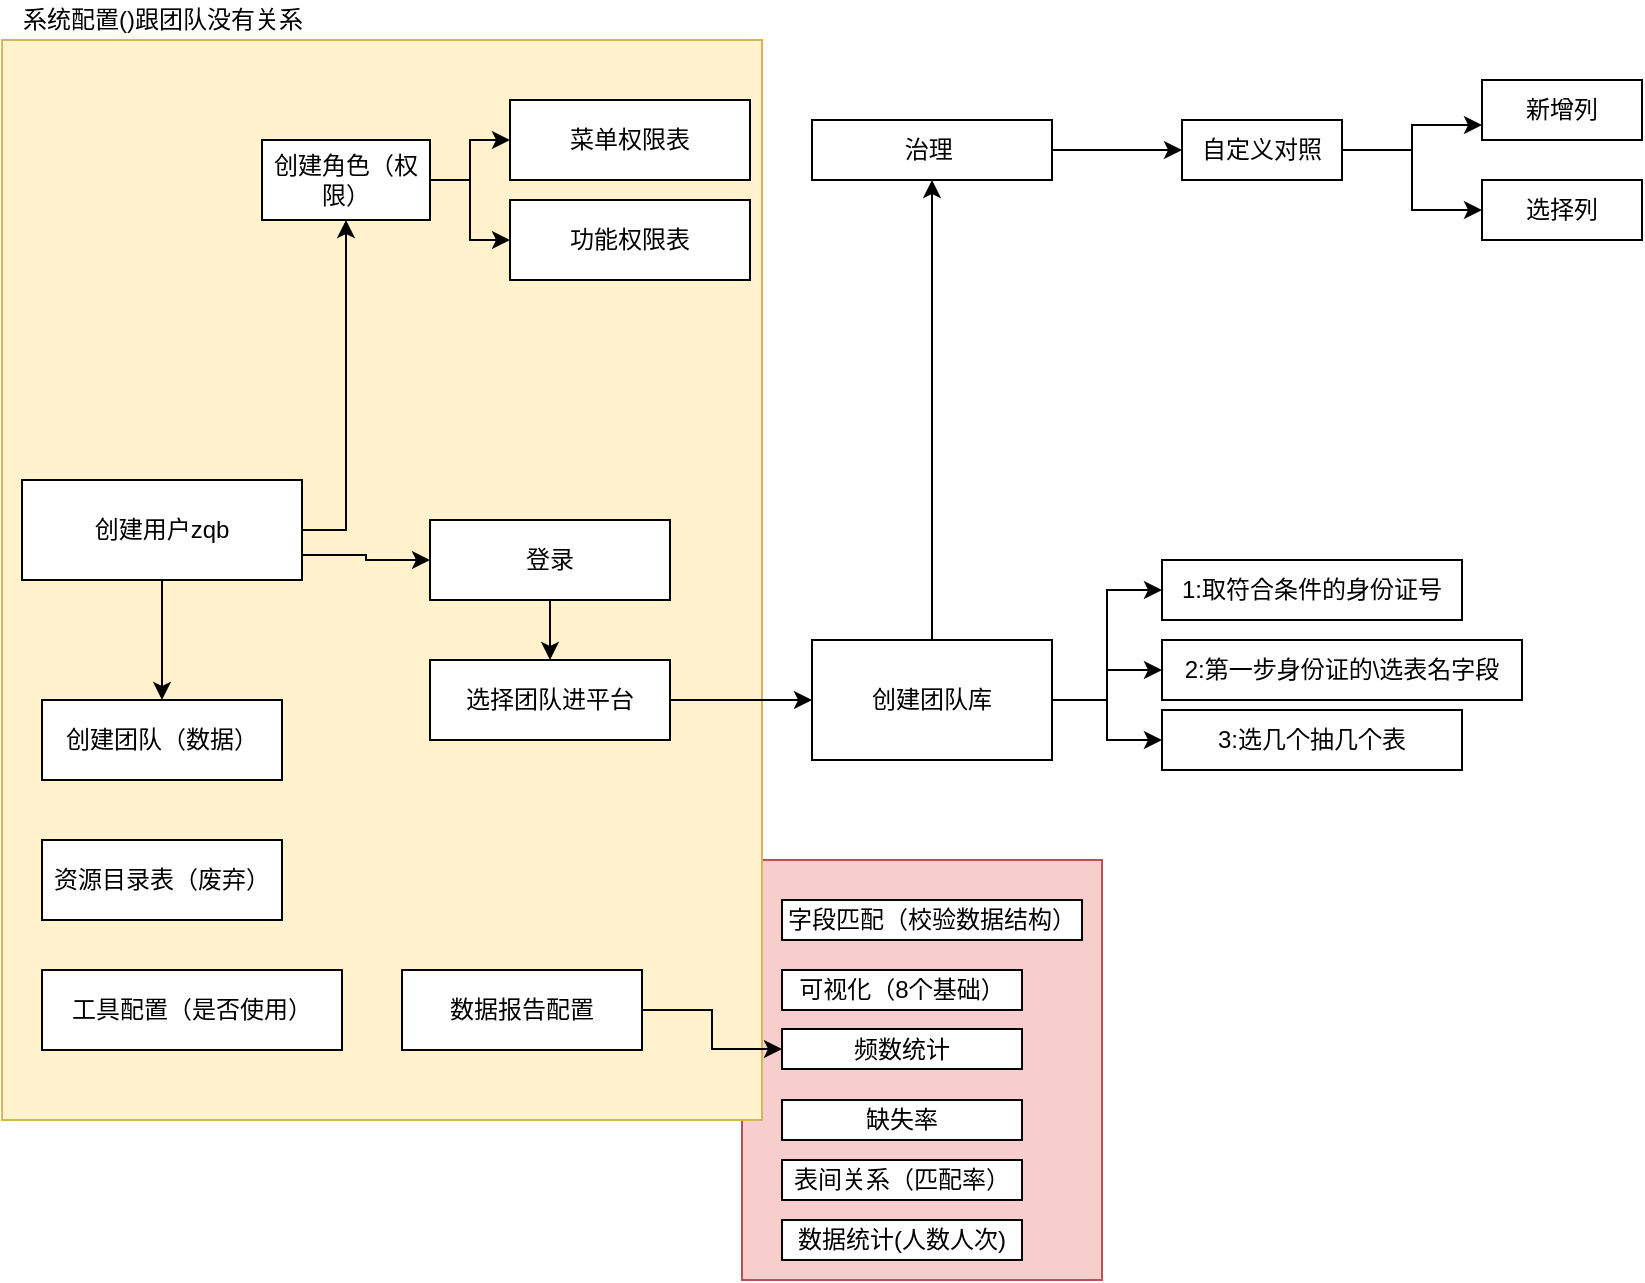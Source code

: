 <mxfile version="14.2.6" type="github" pages="7">
  <diagram id="zBc5cqGLjgYpfbMbp463" name="千佛山平台">
    <mxGraphModel dx="1038" dy="580" grid="1" gridSize="10" guides="1" tooltips="1" connect="1" arrows="1" fold="1" page="1" pageScale="1" pageWidth="827" pageHeight="1169" math="0" shadow="0">
      <root>
        <mxCell id="0" />
        <mxCell id="1" parent="0" />
        <mxCell id="_oQxTtXeKMSjnUd1fh_--26" value="" style="rounded=0;whiteSpace=wrap;html=1;fillColor=#f8cecc;strokeColor=#b85450;" parent="1" vertex="1">
          <mxGeometry x="410" y="490" width="180" height="210" as="geometry" />
        </mxCell>
        <mxCell id="2Bs4DQtAsaLHXEonET5N-2" value="" style="rounded=0;whiteSpace=wrap;html=1;fillColor=#fff2cc;strokeColor=#d6b656;" parent="1" vertex="1">
          <mxGeometry x="40" y="80" width="380" height="540" as="geometry" />
        </mxCell>
        <mxCell id="2Bs4DQtAsaLHXEonET5N-1" value="创建团队（数据）" style="rounded=0;whiteSpace=wrap;html=1;" parent="1" vertex="1">
          <mxGeometry x="60" y="410" width="120" height="40" as="geometry" />
        </mxCell>
        <mxCell id="_oQxTtXeKMSjnUd1fh_--1" value="资源目录表（废弃）" style="rounded=0;whiteSpace=wrap;html=1;" parent="1" vertex="1">
          <mxGeometry x="60" y="480" width="120" height="40" as="geometry" />
        </mxCell>
        <mxCell id="3npEivbag3i_EGVn22_l-4" style="edgeStyle=orthogonalEdgeStyle;rounded=0;orthogonalLoop=1;jettySize=auto;html=1;exitX=1;exitY=0.5;exitDx=0;exitDy=0;" parent="1" source="_oQxTtXeKMSjnUd1fh_--2" target="3npEivbag3i_EGVn22_l-3" edge="1">
          <mxGeometry relative="1" as="geometry" />
        </mxCell>
        <mxCell id="_oQxTtXeKMSjnUd1fh_--2" value="选择团队进平台" style="rounded=0;whiteSpace=wrap;html=1;" parent="1" vertex="1">
          <mxGeometry x="254" y="390" width="120" height="40" as="geometry" />
        </mxCell>
        <mxCell id="_oQxTtXeKMSjnUd1fh_--13" style="edgeStyle=orthogonalEdgeStyle;rounded=0;orthogonalLoop=1;jettySize=auto;html=1;exitX=0.5;exitY=1;exitDx=0;exitDy=0;" parent="1" source="_oQxTtXeKMSjnUd1fh_--3" target="_oQxTtXeKMSjnUd1fh_--2" edge="1">
          <mxGeometry relative="1" as="geometry" />
        </mxCell>
        <mxCell id="_oQxTtXeKMSjnUd1fh_--3" value="登录" style="rounded=0;whiteSpace=wrap;html=1;" parent="1" vertex="1">
          <mxGeometry x="254" y="320" width="120" height="40" as="geometry" />
        </mxCell>
        <mxCell id="_oQxTtXeKMSjnUd1fh_--4" value="菜单权限表" style="rounded=0;whiteSpace=wrap;html=1;" parent="1" vertex="1">
          <mxGeometry x="294" y="110" width="120" height="40" as="geometry" />
        </mxCell>
        <mxCell id="_oQxTtXeKMSjnUd1fh_--11" style="edgeStyle=orthogonalEdgeStyle;rounded=0;orthogonalLoop=1;jettySize=auto;html=1;exitX=1;exitY=0.5;exitDx=0;exitDy=0;" parent="1" source="_oQxTtXeKMSjnUd1fh_--5" target="_oQxTtXeKMSjnUd1fh_--7" edge="1">
          <mxGeometry relative="1" as="geometry" />
        </mxCell>
        <mxCell id="_oQxTtXeKMSjnUd1fh_--12" style="edgeStyle=orthogonalEdgeStyle;rounded=0;orthogonalLoop=1;jettySize=auto;html=1;exitX=1;exitY=0.75;exitDx=0;exitDy=0;" parent="1" source="_oQxTtXeKMSjnUd1fh_--5" target="_oQxTtXeKMSjnUd1fh_--3" edge="1">
          <mxGeometry relative="1" as="geometry" />
        </mxCell>
        <mxCell id="_oQxTtXeKMSjnUd1fh_--14" style="edgeStyle=orthogonalEdgeStyle;rounded=0;orthogonalLoop=1;jettySize=auto;html=1;exitX=0.5;exitY=1;exitDx=0;exitDy=0;" parent="1" source="_oQxTtXeKMSjnUd1fh_--5" target="2Bs4DQtAsaLHXEonET5N-1" edge="1">
          <mxGeometry relative="1" as="geometry" />
        </mxCell>
        <mxCell id="_oQxTtXeKMSjnUd1fh_--5" value="创建用户zqb" style="rounded=0;whiteSpace=wrap;html=1;" parent="1" vertex="1">
          <mxGeometry x="50" y="300" width="140" height="50" as="geometry" />
        </mxCell>
        <mxCell id="_oQxTtXeKMSjnUd1fh_--6" value="功能权限表" style="rounded=0;whiteSpace=wrap;html=1;" parent="1" vertex="1">
          <mxGeometry x="294" y="160" width="120" height="40" as="geometry" />
        </mxCell>
        <mxCell id="_oQxTtXeKMSjnUd1fh_--8" style="edgeStyle=orthogonalEdgeStyle;rounded=0;orthogonalLoop=1;jettySize=auto;html=1;exitX=1;exitY=0.5;exitDx=0;exitDy=0;entryX=0;entryY=0.5;entryDx=0;entryDy=0;" parent="1" source="_oQxTtXeKMSjnUd1fh_--7" target="_oQxTtXeKMSjnUd1fh_--4" edge="1">
          <mxGeometry relative="1" as="geometry" />
        </mxCell>
        <mxCell id="_oQxTtXeKMSjnUd1fh_--9" style="edgeStyle=orthogonalEdgeStyle;rounded=0;orthogonalLoop=1;jettySize=auto;html=1;exitX=1;exitY=0.5;exitDx=0;exitDy=0;" parent="1" source="_oQxTtXeKMSjnUd1fh_--7" target="_oQxTtXeKMSjnUd1fh_--6" edge="1">
          <mxGeometry relative="1" as="geometry" />
        </mxCell>
        <mxCell id="_oQxTtXeKMSjnUd1fh_--7" value="创建角色（权限）" style="rounded=0;whiteSpace=wrap;html=1;" parent="1" vertex="1">
          <mxGeometry x="170" y="130" width="84" height="40" as="geometry" />
        </mxCell>
        <mxCell id="_oQxTtXeKMSjnUd1fh_--15" value="工具配置（是否使用）" style="rounded=0;whiteSpace=wrap;html=1;" parent="1" vertex="1">
          <mxGeometry x="60" y="545" width="150" height="40" as="geometry" />
        </mxCell>
        <mxCell id="3npEivbag3i_EGVn22_l-1" style="edgeStyle=orthogonalEdgeStyle;rounded=0;orthogonalLoop=1;jettySize=auto;html=1;exitX=1;exitY=0.5;exitDx=0;exitDy=0;entryX=0;entryY=0.5;entryDx=0;entryDy=0;" parent="1" source="_oQxTtXeKMSjnUd1fh_--17" target="_oQxTtXeKMSjnUd1fh_--23" edge="1">
          <mxGeometry relative="1" as="geometry" />
        </mxCell>
        <mxCell id="_oQxTtXeKMSjnUd1fh_--17" value="数据报告配置" style="rounded=0;whiteSpace=wrap;html=1;" parent="1" vertex="1">
          <mxGeometry x="240" y="545" width="120" height="40" as="geometry" />
        </mxCell>
        <mxCell id="_oQxTtXeKMSjnUd1fh_--20" value="可视化（8个基础）" style="rounded=0;whiteSpace=wrap;html=1;" parent="1" vertex="1">
          <mxGeometry x="430" y="545" width="120" height="20" as="geometry" />
        </mxCell>
        <mxCell id="_oQxTtXeKMSjnUd1fh_--21" value="字段匹配（校验数据结构）" style="rounded=0;whiteSpace=wrap;html=1;" parent="1" vertex="1">
          <mxGeometry x="430" y="510" width="150" height="20" as="geometry" />
        </mxCell>
        <mxCell id="_oQxTtXeKMSjnUd1fh_--22" value="表间关系（匹配率）" style="rounded=0;whiteSpace=wrap;html=1;" parent="1" vertex="1">
          <mxGeometry x="430" y="640" width="120" height="20" as="geometry" />
        </mxCell>
        <mxCell id="_oQxTtXeKMSjnUd1fh_--23" value="频数统计" style="rounded=0;whiteSpace=wrap;html=1;" parent="1" vertex="1">
          <mxGeometry x="430" y="574.5" width="120" height="20" as="geometry" />
        </mxCell>
        <mxCell id="_oQxTtXeKMSjnUd1fh_--24" value="缺失率" style="rounded=0;whiteSpace=wrap;html=1;" parent="1" vertex="1">
          <mxGeometry x="430" y="610" width="120" height="20" as="geometry" />
        </mxCell>
        <mxCell id="3npEivbag3i_EGVn22_l-2" value="系统配置()跟团队没有关系" style="text;html=1;align=center;verticalAlign=middle;resizable=0;points=[];autosize=1;" parent="1" vertex="1">
          <mxGeometry x="40" y="60" width="160" height="20" as="geometry" />
        </mxCell>
        <mxCell id="3npEivbag3i_EGVn22_l-8" style="edgeStyle=orthogonalEdgeStyle;rounded=0;orthogonalLoop=1;jettySize=auto;html=1;exitX=1;exitY=0.5;exitDx=0;exitDy=0;entryX=0;entryY=0.5;entryDx=0;entryDy=0;" parent="1" source="3npEivbag3i_EGVn22_l-3" target="3npEivbag3i_EGVn22_l-6" edge="1">
          <mxGeometry relative="1" as="geometry" />
        </mxCell>
        <mxCell id="3npEivbag3i_EGVn22_l-9" style="edgeStyle=orthogonalEdgeStyle;rounded=0;orthogonalLoop=1;jettySize=auto;html=1;exitX=1;exitY=0.5;exitDx=0;exitDy=0;" parent="1" source="3npEivbag3i_EGVn22_l-3" target="3npEivbag3i_EGVn22_l-5" edge="1">
          <mxGeometry relative="1" as="geometry" />
        </mxCell>
        <mxCell id="3npEivbag3i_EGVn22_l-10" style="edgeStyle=orthogonalEdgeStyle;rounded=0;orthogonalLoop=1;jettySize=auto;html=1;exitX=1;exitY=0.5;exitDx=0;exitDy=0;entryX=0;entryY=0.5;entryDx=0;entryDy=0;" parent="1" source="3npEivbag3i_EGVn22_l-3" target="3npEivbag3i_EGVn22_l-7" edge="1">
          <mxGeometry relative="1" as="geometry" />
        </mxCell>
        <mxCell id="3npEivbag3i_EGVn22_l-15" style="edgeStyle=orthogonalEdgeStyle;rounded=0;orthogonalLoop=1;jettySize=auto;html=1;exitX=0.5;exitY=0;exitDx=0;exitDy=0;" parent="1" source="3npEivbag3i_EGVn22_l-3" target="3npEivbag3i_EGVn22_l-12" edge="1">
          <mxGeometry relative="1" as="geometry" />
        </mxCell>
        <mxCell id="3npEivbag3i_EGVn22_l-3" value="创建团队库" style="rounded=0;whiteSpace=wrap;html=1;" parent="1" vertex="1">
          <mxGeometry x="445" y="380" width="120" height="60" as="geometry" />
        </mxCell>
        <mxCell id="3npEivbag3i_EGVn22_l-5" value="2:第一步身份证的\选表名字段" style="rounded=0;whiteSpace=wrap;html=1;" parent="1" vertex="1">
          <mxGeometry x="620" y="380" width="180" height="30" as="geometry" />
        </mxCell>
        <mxCell id="3npEivbag3i_EGVn22_l-6" value="1:取符合条件的身份证号" style="rounded=0;whiteSpace=wrap;html=1;" parent="1" vertex="1">
          <mxGeometry x="620" y="340" width="150" height="30" as="geometry" />
        </mxCell>
        <mxCell id="3npEivbag3i_EGVn22_l-7" value="3:选几个抽几个表" style="rounded=0;whiteSpace=wrap;html=1;" parent="1" vertex="1">
          <mxGeometry x="620" y="415" width="150" height="30" as="geometry" />
        </mxCell>
        <mxCell id="3npEivbag3i_EGVn22_l-11" value="数据统计(人数人次)" style="rounded=0;whiteSpace=wrap;html=1;" parent="1" vertex="1">
          <mxGeometry x="430" y="670" width="120" height="20" as="geometry" />
        </mxCell>
        <mxCell id="3npEivbag3i_EGVn22_l-14" style="edgeStyle=orthogonalEdgeStyle;rounded=0;orthogonalLoop=1;jettySize=auto;html=1;exitX=1;exitY=0.5;exitDx=0;exitDy=0;" parent="1" source="3npEivbag3i_EGVn22_l-12" target="3npEivbag3i_EGVn22_l-13" edge="1">
          <mxGeometry relative="1" as="geometry" />
        </mxCell>
        <mxCell id="3npEivbag3i_EGVn22_l-12" value="治理&amp;nbsp;" style="rounded=0;whiteSpace=wrap;html=1;" parent="1" vertex="1">
          <mxGeometry x="445" y="120" width="120" height="30" as="geometry" />
        </mxCell>
        <mxCell id="3npEivbag3i_EGVn22_l-19" style="edgeStyle=orthogonalEdgeStyle;rounded=0;orthogonalLoop=1;jettySize=auto;html=1;exitX=1;exitY=0.5;exitDx=0;exitDy=0;entryX=0;entryY=0.75;entryDx=0;entryDy=0;" parent="1" source="3npEivbag3i_EGVn22_l-13" target="3npEivbag3i_EGVn22_l-16" edge="1">
          <mxGeometry relative="1" as="geometry" />
        </mxCell>
        <mxCell id="3npEivbag3i_EGVn22_l-20" style="edgeStyle=orthogonalEdgeStyle;rounded=0;orthogonalLoop=1;jettySize=auto;html=1;exitX=1;exitY=0.5;exitDx=0;exitDy=0;" parent="1" source="3npEivbag3i_EGVn22_l-13" target="3npEivbag3i_EGVn22_l-18" edge="1">
          <mxGeometry relative="1" as="geometry" />
        </mxCell>
        <mxCell id="3npEivbag3i_EGVn22_l-13" value="自定义对照" style="rounded=0;whiteSpace=wrap;html=1;" parent="1" vertex="1">
          <mxGeometry x="630" y="120" width="80" height="30" as="geometry" />
        </mxCell>
        <mxCell id="3npEivbag3i_EGVn22_l-16" value="新增列" style="rounded=0;whiteSpace=wrap;html=1;" parent="1" vertex="1">
          <mxGeometry x="780" y="100" width="80" height="30" as="geometry" />
        </mxCell>
        <mxCell id="3npEivbag3i_EGVn22_l-18" value="选择列" style="rounded=0;whiteSpace=wrap;html=1;" parent="1" vertex="1">
          <mxGeometry x="780" y="150" width="80" height="30" as="geometry" />
        </mxCell>
      </root>
    </mxGraphModel>
  </diagram>
  <diagram id="bs20py8QtAPr3H4C4hBo" name="原理:指标库">
    <mxGraphModel dx="1038" dy="580" grid="1" gridSize="10" guides="1" tooltips="1" connect="1" arrows="1" fold="1" page="1" pageScale="1" pageWidth="827" pageHeight="1169" math="0" shadow="0">
      <root>
        <mxCell id="CrCHWEmCzbZAmSGwmPkx-0" />
        <mxCell id="CrCHWEmCzbZAmSGwmPkx-1" parent="CrCHWEmCzbZAmSGwmPkx-0" />
        <mxCell id="SyBrpo2YFypFLBn_Bv9m-2" style="edgeStyle=orthogonalEdgeStyle;rounded=0;orthogonalLoop=1;jettySize=auto;html=1;exitX=1;exitY=0.5;exitDx=0;exitDy=0;" parent="CrCHWEmCzbZAmSGwmPkx-1" source="SyBrpo2YFypFLBn_Bv9m-0" target="SyBrpo2YFypFLBn_Bv9m-1" edge="1">
          <mxGeometry relative="1" as="geometry" />
        </mxCell>
        <mxCell id="SyBrpo2YFypFLBn_Bv9m-0" value="数据库\表\" style="rounded=0;whiteSpace=wrap;html=1;" parent="CrCHWEmCzbZAmSGwmPkx-1" vertex="1">
          <mxGeometry x="110" y="130" width="120" height="40" as="geometry" />
        </mxCell>
        <mxCell id="SyBrpo2YFypFLBn_Bv9m-5" style="edgeStyle=orthogonalEdgeStyle;rounded=0;orthogonalLoop=1;jettySize=auto;html=1;exitX=0.5;exitY=0;exitDx=0;exitDy=0;entryX=0;entryY=0.5;entryDx=0;entryDy=0;" parent="CrCHWEmCzbZAmSGwmPkx-1" source="SyBrpo2YFypFLBn_Bv9m-1" target="SyBrpo2YFypFLBn_Bv9m-4" edge="1">
          <mxGeometry relative="1" as="geometry" />
        </mxCell>
        <mxCell id="SyBrpo2YFypFLBn_Bv9m-1" value="指标表" style="rounded=0;whiteSpace=wrap;html=1;" parent="CrCHWEmCzbZAmSGwmPkx-1" vertex="1">
          <mxGeometry x="360" y="130" width="90" height="40" as="geometry" />
        </mxCell>
        <mxCell id="SyBrpo2YFypFLBn_Bv9m-14" style="edgeStyle=orthogonalEdgeStyle;rounded=0;orthogonalLoop=1;jettySize=auto;html=1;exitX=0;exitY=0.5;exitDx=0;exitDy=0;" parent="CrCHWEmCzbZAmSGwmPkx-1" source="SyBrpo2YFypFLBn_Bv9m-3" target="SyBrpo2YFypFLBn_Bv9m-1" edge="1">
          <mxGeometry relative="1" as="geometry" />
        </mxCell>
        <mxCell id="SyBrpo2YFypFLBn_Bv9m-3" value="分类" style="rounded=0;whiteSpace=wrap;html=1;" parent="CrCHWEmCzbZAmSGwmPkx-1" vertex="1">
          <mxGeometry x="630" y="130" width="90" height="40" as="geometry" />
        </mxCell>
        <mxCell id="SyBrpo2YFypFLBn_Bv9m-6" style="edgeStyle=orthogonalEdgeStyle;rounded=0;orthogonalLoop=1;jettySize=auto;html=1;exitX=1;exitY=0.5;exitDx=0;exitDy=0;entryX=0.5;entryY=0;entryDx=0;entryDy=0;" parent="CrCHWEmCzbZAmSGwmPkx-1" source="SyBrpo2YFypFLBn_Bv9m-4" target="SyBrpo2YFypFLBn_Bv9m-3" edge="1">
          <mxGeometry relative="1" as="geometry" />
        </mxCell>
        <mxCell id="SyBrpo2YFypFLBn_Bv9m-4" value="分类关系表" style="rounded=0;whiteSpace=wrap;html=1;" parent="CrCHWEmCzbZAmSGwmPkx-1" vertex="1">
          <mxGeometry x="480" y="50" width="120" height="40" as="geometry" />
        </mxCell>
        <mxCell id="BheeE-URCaRGMnjHFMfg-3" style="edgeStyle=orthogonalEdgeStyle;rounded=0;orthogonalLoop=1;jettySize=auto;html=1;exitX=1;exitY=0.5;exitDx=0;exitDy=0;fontSize=13;" edge="1" parent="CrCHWEmCzbZAmSGwmPkx-1" source="BheeE-URCaRGMnjHFMfg-0" target="BheeE-URCaRGMnjHFMfg-1">
          <mxGeometry relative="1" as="geometry" />
        </mxCell>
        <mxCell id="BheeE-URCaRGMnjHFMfg-4" style="edgeStyle=orthogonalEdgeStyle;rounded=0;orthogonalLoop=1;jettySize=auto;html=1;exitX=1;exitY=0.5;exitDx=0;exitDy=0;fontSize=13;" edge="1" parent="CrCHWEmCzbZAmSGwmPkx-1" source="BheeE-URCaRGMnjHFMfg-0" target="BheeE-URCaRGMnjHFMfg-2">
          <mxGeometry relative="1" as="geometry" />
        </mxCell>
        <mxCell id="BheeE-URCaRGMnjHFMfg-0" value="数据库\表\" style="rounded=0;whiteSpace=wrap;html=1;" vertex="1" parent="CrCHWEmCzbZAmSGwmPkx-1">
          <mxGeometry x="110" y="320" width="120" height="40" as="geometry" />
        </mxCell>
        <mxCell id="BheeE-URCaRGMnjHFMfg-1" value="值为指标" style="rounded=0;whiteSpace=wrap;html=1;" vertex="1" parent="CrCHWEmCzbZAmSGwmPkx-1">
          <mxGeometry x="280" y="280" width="90" height="40" as="geometry" />
        </mxCell>
        <mxCell id="BheeE-URCaRGMnjHFMfg-2" value="字段为指标" style="rounded=0;whiteSpace=wrap;html=1;" vertex="1" parent="CrCHWEmCzbZAmSGwmPkx-1">
          <mxGeometry x="280" y="350" width="90" height="40" as="geometry" />
        </mxCell>
      </root>
    </mxGraphModel>
  </diagram>
  <diagram id="s25FL8MLCjjw3JKhXkl4" name="原理:对照">
    <mxGraphModel dx="1038" dy="580" grid="1" gridSize="10" guides="1" tooltips="1" connect="1" arrows="1" fold="1" page="1" pageScale="1" pageWidth="827" pageHeight="1169" math="0" shadow="0">
      <root>
        <mxCell id="4MJmYBQ5pWx_rQNpdGQn-0" />
        <mxCell id="4MJmYBQ5pWx_rQNpdGQn-1" parent="4MJmYBQ5pWx_rQNpdGQn-0" />
        <mxCell id="4MJmYBQ5pWx_rQNpdGQn-21" style="edgeStyle=orthogonalEdgeStyle;rounded=0;orthogonalLoop=1;jettySize=auto;html=1;exitX=0.5;exitY=1;exitDx=0;exitDy=0;entryX=0.5;entryY=0;entryDx=0;entryDy=0;" parent="4MJmYBQ5pWx_rQNpdGQn-1" source="4MJmYBQ5pWx_rQNpdGQn-2" target="4MJmYBQ5pWx_rQNpdGQn-20" edge="1">
          <mxGeometry relative="1" as="geometry" />
        </mxCell>
        <mxCell id="4MJmYBQ5pWx_rQNpdGQn-2" value="待处理数据选择两个列" style="rounded=0;whiteSpace=wrap;html=1;" parent="4MJmYBQ5pWx_rQNpdGQn-1" vertex="1">
          <mxGeometry x="115" y="60" width="220" height="40" as="geometry" />
        </mxCell>
        <mxCell id="4MJmYBQ5pWx_rQNpdGQn-3" value="存储过程：&lt;br&gt;1在原始表加三列（column_new、flag）&lt;br&gt;2自动字符匹配" style="rounded=0;whiteSpace=wrap;html=1;" parent="4MJmYBQ5pWx_rQNpdGQn-1" vertex="1">
          <mxGeometry x="414" y="270" width="306" height="60" as="geometry" />
        </mxCell>
        <mxCell id="4MJmYBQ5pWx_rQNpdGQn-7" style="edgeStyle=orthogonalEdgeStyle;rounded=0;orthogonalLoop=1;jettySize=auto;html=1;exitX=0.5;exitY=1;exitDx=0;exitDy=0;" parent="4MJmYBQ5pWx_rQNpdGQn-1" source="4MJmYBQ5pWx_rQNpdGQn-4" target="4MJmYBQ5pWx_rQNpdGQn-6" edge="1">
          <mxGeometry relative="1" as="geometry" />
        </mxCell>
        <mxCell id="4MJmYBQ5pWx_rQNpdGQn-8" style="edgeStyle=orthogonalEdgeStyle;rounded=0;orthogonalLoop=1;jettySize=auto;html=1;exitX=1;exitY=0.5;exitDx=0;exitDy=0;entryX=0;entryY=0.5;entryDx=0;entryDy=0;" parent="4MJmYBQ5pWx_rQNpdGQn-1" source="4MJmYBQ5pWx_rQNpdGQn-4" target="4MJmYBQ5pWx_rQNpdGQn-3" edge="1">
          <mxGeometry relative="1" as="geometry" />
        </mxCell>
        <mxCell id="4MJmYBQ5pWx_rQNpdGQn-4" value="创建任务（任务类型）：&lt;br&gt;存储任务表和选择的列" style="rounded=0;whiteSpace=wrap;html=1;" parent="4MJmYBQ5pWx_rQNpdGQn-1" vertex="1">
          <mxGeometry x="115" y="270" width="220" height="60" as="geometry" />
        </mxCell>
        <mxCell id="4MJmYBQ5pWx_rQNpdGQn-10" style="edgeStyle=orthogonalEdgeStyle;rounded=0;orthogonalLoop=1;jettySize=auto;html=1;exitX=1;exitY=0.5;exitDx=0;exitDy=0;" parent="4MJmYBQ5pWx_rQNpdGQn-1" source="4MJmYBQ5pWx_rQNpdGQn-6" target="4MJmYBQ5pWx_rQNpdGQn-9" edge="1">
          <mxGeometry relative="1" as="geometry" />
        </mxCell>
        <mxCell id="4MJmYBQ5pWx_rQNpdGQn-14" style="edgeStyle=orthogonalEdgeStyle;rounded=0;orthogonalLoop=1;jettySize=auto;html=1;exitX=0.5;exitY=1;exitDx=0;exitDy=0;" parent="4MJmYBQ5pWx_rQNpdGQn-1" source="4MJmYBQ5pWx_rQNpdGQn-6" target="4MJmYBQ5pWx_rQNpdGQn-13" edge="1">
          <mxGeometry relative="1" as="geometry" />
        </mxCell>
        <mxCell id="4MJmYBQ5pWx_rQNpdGQn-6" value="创建任务：存储任务表和选择的列&lt;br&gt;" style="rounded=0;whiteSpace=wrap;html=1;" parent="4MJmYBQ5pWx_rQNpdGQn-1" vertex="1">
          <mxGeometry x="115" y="390" width="220" height="50" as="geometry" />
        </mxCell>
        <mxCell id="4MJmYBQ5pWx_rQNpdGQn-9" value="（用分页分配任务、userid、任务ID）" style="rounded=0;whiteSpace=wrap;html=1;" parent="4MJmYBQ5pWx_rQNpdGQn-1" vertex="1">
          <mxGeometry x="409" y="395" width="220" height="40" as="geometry" />
        </mxCell>
        <mxCell id="4MJmYBQ5pWx_rQNpdGQn-16" style="edgeStyle=orthogonalEdgeStyle;rounded=0;orthogonalLoop=1;jettySize=auto;html=1;exitX=0.5;exitY=1;exitDx=0;exitDy=0;entryX=0.5;entryY=0;entryDx=0;entryDy=0;" parent="4MJmYBQ5pWx_rQNpdGQn-1" source="4MJmYBQ5pWx_rQNpdGQn-13" target="4MJmYBQ5pWx_rQNpdGQn-15" edge="1">
          <mxGeometry relative="1" as="geometry" />
        </mxCell>
        <mxCell id="4MJmYBQ5pWx_rQNpdGQn-13" value="任务详情表（两列原始去重、俩空列、任务id）" style="rounded=0;whiteSpace=wrap;html=1;" parent="4MJmYBQ5pWx_rQNpdGQn-1" vertex="1">
          <mxGeometry x="90" y="490" width="270" height="40" as="geometry" />
        </mxCell>
        <mxCell id="4MJmYBQ5pWx_rQNpdGQn-18" style="edgeStyle=orthogonalEdgeStyle;rounded=0;orthogonalLoop=1;jettySize=auto;html=1;exitX=1;exitY=0.5;exitDx=0;exitDy=0;" parent="4MJmYBQ5pWx_rQNpdGQn-1" source="4MJmYBQ5pWx_rQNpdGQn-15" target="4MJmYBQ5pWx_rQNpdGQn-17" edge="1">
          <mxGeometry relative="1" as="geometry" />
        </mxCell>
        <mxCell id="4MJmYBQ5pWx_rQNpdGQn-15" value="手动修改两列" style="rounded=0;whiteSpace=wrap;html=1;" parent="4MJmYBQ5pWx_rQNpdGQn-1" vertex="1">
          <mxGeometry x="115" y="580" width="220" height="50" as="geometry" />
        </mxCell>
        <mxCell id="4MJmYBQ5pWx_rQNpdGQn-19" style="edgeStyle=orthogonalEdgeStyle;rounded=0;orthogonalLoop=1;jettySize=auto;html=1;exitX=1;exitY=0.5;exitDx=0;exitDy=0;entryX=1;entryY=0.5;entryDx=0;entryDy=0;" parent="4MJmYBQ5pWx_rQNpdGQn-1" source="4MJmYBQ5pWx_rQNpdGQn-17" target="4MJmYBQ5pWx_rQNpdGQn-3" edge="1">
          <mxGeometry relative="1" as="geometry">
            <Array as="points">
              <mxPoint x="765" y="605" />
              <mxPoint x="765" y="300" />
            </Array>
          </mxGeometry>
        </mxCell>
        <mxCell id="4MJmYBQ5pWx_rQNpdGQn-17" value="提交审核" style="rounded=0;whiteSpace=wrap;html=1;" parent="4MJmYBQ5pWx_rQNpdGQn-1" vertex="1">
          <mxGeometry x="475" y="580" width="220" height="50" as="geometry" />
        </mxCell>
        <mxCell id="4MJmYBQ5pWx_rQNpdGQn-22" value="否" style="edgeStyle=orthogonalEdgeStyle;rounded=0;orthogonalLoop=1;jettySize=auto;html=1;exitX=0.5;exitY=1;exitDx=0;exitDy=0;" parent="4MJmYBQ5pWx_rQNpdGQn-1" source="4MJmYBQ5pWx_rQNpdGQn-20" target="4MJmYBQ5pWx_rQNpdGQn-4" edge="1">
          <mxGeometry relative="1" as="geometry" />
        </mxCell>
        <mxCell id="4MJmYBQ5pWx_rQNpdGQn-25" style="edgeStyle=orthogonalEdgeStyle;rounded=0;orthogonalLoop=1;jettySize=auto;html=1;exitX=0;exitY=0.5;exitDx=0;exitDy=0;entryX=0;entryY=0.5;entryDx=0;entryDy=0;" parent="4MJmYBQ5pWx_rQNpdGQn-1" source="4MJmYBQ5pWx_rQNpdGQn-20" target="4MJmYBQ5pWx_rQNpdGQn-6" edge="1">
          <mxGeometry relative="1" as="geometry">
            <Array as="points">
              <mxPoint x="50" y="180" />
              <mxPoint x="50" y="415" />
            </Array>
          </mxGeometry>
        </mxCell>
        <mxCell id="4MJmYBQ5pWx_rQNpdGQn-26" value="是" style="edgeLabel;html=1;align=center;verticalAlign=middle;resizable=0;points=[];" parent="4MJmYBQ5pWx_rQNpdGQn-25" vertex="1" connectable="0">
          <mxGeometry x="-0.167" y="-4" relative="1" as="geometry">
            <mxPoint as="offset" />
          </mxGeometry>
        </mxCell>
        <mxCell id="4MJmYBQ5pWx_rQNpdGQn-20" value="是否列已经选过了" style="rhombus;whiteSpace=wrap;html=1;" parent="4MJmYBQ5pWx_rQNpdGQn-1" vertex="1">
          <mxGeometry x="135" y="140" width="180" height="80" as="geometry" />
        </mxCell>
      </root>
    </mxGraphModel>
  </diagram>
  <diagram id="bL-7oj4D0HFCE5A1CT--" name="原理:文本结构化">
    <mxGraphModel dx="1038" dy="580" grid="1" gridSize="10" guides="1" tooltips="1" connect="1" arrows="1" fold="1" page="1" pageScale="1" pageWidth="827" pageHeight="1169" math="0" shadow="0">
      <root>
        <mxCell id="B98Zif3zCCWWQq78czEz-0" />
        <mxCell id="B98Zif3zCCWWQq78czEz-1" parent="B98Zif3zCCWWQq78czEz-0" />
        <mxCell id="B98Zif3zCCWWQq78czEz-14" style="edgeStyle=orthogonalEdgeStyle;rounded=0;orthogonalLoop=1;jettySize=auto;html=1;exitX=0.5;exitY=1;exitDx=0;exitDy=0;" parent="B98Zif3zCCWWQq78czEz-1" source="B98Zif3zCCWWQq78czEz-2" target="B98Zif3zCCWWQq78czEz-13" edge="1">
          <mxGeometry relative="1" as="geometry" />
        </mxCell>
        <mxCell id="B98Zif3zCCWWQq78czEz-2" value="进入数据治理页面" style="rounded=0;whiteSpace=wrap;html=1;" parent="B98Zif3zCCWWQq78czEz-1" vertex="1">
          <mxGeometry x="70" y="160" width="120" height="50" as="geometry" />
        </mxCell>
        <mxCell id="B98Zif3zCCWWQq78czEz-39" style="edgeStyle=orthogonalEdgeStyle;rounded=0;orthogonalLoop=1;jettySize=auto;html=1;exitX=1;exitY=0.5;exitDx=0;exitDy=0;entryX=0;entryY=0.5;entryDx=0;entryDy=0;" parent="B98Zif3zCCWWQq78czEz-1" source="B98Zif3zCCWWQq78czEz-4" target="B98Zif3zCCWWQq78czEz-7" edge="1">
          <mxGeometry relative="1" as="geometry" />
        </mxCell>
        <mxCell id="B98Zif3zCCWWQq78czEz-4" value="批量自动处理" style="rounded=0;whiteSpace=wrap;html=1;" parent="B98Zif3zCCWWQq78czEz-1" vertex="1">
          <mxGeometry x="290" y="460" width="100" height="40" as="geometry" />
        </mxCell>
        <mxCell id="B98Zif3zCCWWQq78czEz-37" style="edgeStyle=orthogonalEdgeStyle;rounded=0;orthogonalLoop=1;jettySize=auto;html=1;exitX=0.5;exitY=1;exitDx=0;exitDy=0;entryX=0.5;entryY=0;entryDx=0;entryDy=0;" parent="B98Zif3zCCWWQq78czEz-1" source="B98Zif3zCCWWQq78czEz-5" target="B98Zif3zCCWWQq78czEz-6" edge="1">
          <mxGeometry relative="1" as="geometry" />
        </mxCell>
        <mxCell id="B98Zif3zCCWWQq78czEz-5" value="生成过程:&lt;br&gt;1:选择汇总维度(对象部位属性)&lt;br&gt;2:选择保存信息级别(有无数量程度单位&amp;nbsp; 有组合优先级)&lt;br&gt;3:指定汇总结果表名(位置)" style="rounded=0;whiteSpace=wrap;html=1;" parent="B98Zif3zCCWWQq78czEz-1" vertex="1">
          <mxGeometry x="196" y="765" width="350" height="75" as="geometry" />
        </mxCell>
        <mxCell id="B98Zif3zCCWWQq78czEz-6" value="结果宽表" style="rounded=0;whiteSpace=wrap;html=1;" parent="B98Zif3zCCWWQq78czEz-1" vertex="1">
          <mxGeometry x="296" y="890" width="150" height="40" as="geometry" />
        </mxCell>
        <mxCell id="FyqRaNX5WbiwHjj-eRyh-1" style="edgeStyle=orthogonalEdgeStyle;rounded=0;orthogonalLoop=1;jettySize=auto;html=1;exitX=0.5;exitY=1;exitDx=0;exitDy=0;" parent="B98Zif3zCCWWQq78czEz-1" source="B98Zif3zCCWWQq78czEz-7" target="B98Zif3zCCWWQq78czEz-8" edge="1">
          <mxGeometry relative="1" as="geometry" />
        </mxCell>
        <mxCell id="B98Zif3zCCWWQq78czEz-7" value="文本:&quot;一会测了体重一会又测了身高&quot;&lt;br&gt;文本:&quot;身高172cm,体重一百八公斤&quot;&lt;br&gt;&lt;br&gt;举例:症状+数量+单位&lt;br&gt;&lt;br&gt;1:把症状词和数量\单位词加载到内存&lt;br&gt;2:组合成正则规则(断句符剔除)&lt;br&gt;3:遍历文本,正则匹配&lt;br&gt;4:存储到明细表(所有任务)&lt;br&gt;" style="rounded=0;whiteSpace=wrap;html=1;" parent="B98Zif3zCCWWQq78czEz-1" vertex="1">
          <mxGeometry x="424" y="396.25" width="246" height="167.5" as="geometry" />
        </mxCell>
        <mxCell id="B98Zif3zCCWWQq78czEz-36" style="edgeStyle=orthogonalEdgeStyle;rounded=0;orthogonalLoop=1;jettySize=auto;html=1;exitX=0.5;exitY=1;exitDx=0;exitDy=0;" parent="B98Zif3zCCWWQq78czEz-1" source="B98Zif3zCCWWQq78czEz-8" target="B98Zif3zCCWWQq78czEz-5" edge="1">
          <mxGeometry relative="1" as="geometry" />
        </mxCell>
        <mxCell id="B98Zif3zCCWWQq78czEz-8" value="结果明细表:&lt;br&gt;&lt;br&gt;任务ID\&amp;nbsp; &amp;nbsp; &amp;nbsp;原数据主键(多行)\&amp;nbsp; &amp;nbsp;结果明细表&lt;br&gt;(对象部位属性有无数量程度单位)" style="rounded=0;whiteSpace=wrap;html=1;" parent="B98Zif3zCCWWQq78czEz-1" vertex="1">
          <mxGeometry x="346" y="620" width="250" height="80" as="geometry" />
        </mxCell>
        <mxCell id="B98Zif3zCCWWQq78czEz-9" value="全量显示(没有压缩相同文本)" style="rounded=0;whiteSpace=wrap;html=1;" parent="B98Zif3zCCWWQq78czEz-1" vertex="1">
          <mxGeometry x="550" y="330" width="190" height="40" as="geometry" />
        </mxCell>
        <mxCell id="B98Zif3zCCWWQq78czEz-27" style="edgeStyle=orthogonalEdgeStyle;rounded=0;orthogonalLoop=1;jettySize=auto;html=1;exitX=1;exitY=0.5;exitDx=0;exitDy=0;" parent="B98Zif3zCCWWQq78czEz-1" source="B98Zif3zCCWWQq78czEz-10" target="B98Zif3zCCWWQq78czEz-23" edge="1">
          <mxGeometry relative="1" as="geometry" />
        </mxCell>
        <mxCell id="B98Zif3zCCWWQq78czEz-10" value="实体字典表（二甲双胍）" style="rounded=0;whiteSpace=wrap;html=1;" parent="B98Zif3zCCWWQq78czEz-1" vertex="1">
          <mxGeometry x="310" y="130" width="160" height="40" as="geometry" />
        </mxCell>
        <mxCell id="B98Zif3zCCWWQq78czEz-20" style="edgeStyle=orthogonalEdgeStyle;rounded=0;orthogonalLoop=1;jettySize=auto;html=1;exitX=0.5;exitY=0;exitDx=0;exitDy=0;" parent="B98Zif3zCCWWQq78czEz-1" source="B98Zif3zCCWWQq78czEz-11" target="B98Zif3zCCWWQq78czEz-18" edge="1">
          <mxGeometry relative="1" as="geometry" />
        </mxCell>
        <mxCell id="B98Zif3zCCWWQq78czEz-29" style="edgeStyle=orthogonalEdgeStyle;rounded=0;orthogonalLoop=1;jettySize=auto;html=1;exitX=1;exitY=0.5;exitDx=0;exitDy=0;entryX=0;entryY=0.5;entryDx=0;entryDy=0;" parent="B98Zif3zCCWWQq78czEz-1" source="B98Zif3zCCWWQq78czEz-11" target="B98Zif3zCCWWQq78czEz-9" edge="1">
          <mxGeometry relative="1" as="geometry" />
        </mxCell>
        <mxCell id="B98Zif3zCCWWQq78czEz-38" style="edgeStyle=orthogonalEdgeStyle;rounded=0;orthogonalLoop=1;jettySize=auto;html=1;exitX=0.25;exitY=1;exitDx=0;exitDy=0;" parent="B98Zif3zCCWWQq78czEz-1" source="B98Zif3zCCWWQq78czEz-11" target="B98Zif3zCCWWQq78czEz-4" edge="1">
          <mxGeometry relative="1" as="geometry" />
        </mxCell>
        <mxCell id="B98Zif3zCCWWQq78czEz-11" value="任务表：&lt;br&gt;任务名称、标志位、库、表、字段、&lt;br&gt;数组（实体逻辑ID）" style="rounded=0;whiteSpace=wrap;html=1;" parent="B98Zif3zCCWWQq78czEz-1" vertex="1">
          <mxGeometry x="290" y="315" width="200" height="70" as="geometry" />
        </mxCell>
        <mxCell id="B98Zif3zCCWWQq78czEz-16" style="edgeStyle=orthogonalEdgeStyle;rounded=0;orthogonalLoop=1;jettySize=auto;html=1;exitX=1;exitY=0.5;exitDx=0;exitDy=0;" parent="B98Zif3zCCWWQq78czEz-1" source="B98Zif3zCCWWQq78czEz-12" target="B98Zif3zCCWWQq78czEz-11" edge="1">
          <mxGeometry relative="1" as="geometry" />
        </mxCell>
        <mxCell id="B98Zif3zCCWWQq78czEz-12" value="创建任务" style="rounded=0;whiteSpace=wrap;html=1;" parent="B98Zif3zCCWWQq78czEz-1" vertex="1">
          <mxGeometry x="70" y="330" width="120" height="40" as="geometry" />
        </mxCell>
        <mxCell id="B98Zif3zCCWWQq78czEz-15" style="edgeStyle=orthogonalEdgeStyle;rounded=0;orthogonalLoop=1;jettySize=auto;html=1;exitX=0.5;exitY=1;exitDx=0;exitDy=0;entryX=0.5;entryY=0;entryDx=0;entryDy=0;" parent="B98Zif3zCCWWQq78czEz-1" source="B98Zif3zCCWWQq78czEz-13" target="B98Zif3zCCWWQq78czEz-12" edge="1">
          <mxGeometry relative="1" as="geometry" />
        </mxCell>
        <mxCell id="B98Zif3zCCWWQq78czEz-13" value="数据页面：选表及字段（文本）" style="rounded=0;whiteSpace=wrap;html=1;" parent="B98Zif3zCCWWQq78czEz-1" vertex="1">
          <mxGeometry x="30" y="250" width="200" height="40" as="geometry" />
        </mxCell>
        <mxCell id="B98Zif3zCCWWQq78czEz-19" style="edgeStyle=orthogonalEdgeStyle;rounded=0;orthogonalLoop=1;jettySize=auto;html=1;exitX=0.5;exitY=0;exitDx=0;exitDy=0;entryX=0.5;entryY=1;entryDx=0;entryDy=0;" parent="B98Zif3zCCWWQq78czEz-1" source="B98Zif3zCCWWQq78czEz-18" target="B98Zif3zCCWWQq78czEz-10" edge="1">
          <mxGeometry relative="1" as="geometry" />
        </mxCell>
        <mxCell id="B98Zif3zCCWWQq78czEz-28" style="edgeStyle=orthogonalEdgeStyle;rounded=0;orthogonalLoop=1;jettySize=auto;html=1;exitX=1;exitY=0.5;exitDx=0;exitDy=0;" parent="B98Zif3zCCWWQq78czEz-1" source="B98Zif3zCCWWQq78czEz-18" target="B98Zif3zCCWWQq78czEz-24" edge="1">
          <mxGeometry relative="1" as="geometry" />
        </mxCell>
        <mxCell id="B98Zif3zCCWWQq78czEz-18" value="实体逻辑表（药品+数量）" style="rounded=0;whiteSpace=wrap;html=1;" parent="B98Zif3zCCWWQq78czEz-1" vertex="1">
          <mxGeometry x="310" y="210" width="160" height="40" as="geometry" />
        </mxCell>
        <mxCell id="B98Zif3zCCWWQq78czEz-22" value="n：n" style="edgeStyle=orthogonalEdgeStyle;rounded=0;orthogonalLoop=1;jettySize=auto;html=1;exitX=0.5;exitY=1;exitDx=0;exitDy=0;entryX=0.5;entryY=0;entryDx=0;entryDy=0;" parent="B98Zif3zCCWWQq78czEz-1" source="B98Zif3zCCWWQq78czEz-21" target="B98Zif3zCCWWQq78czEz-10" edge="1">
          <mxGeometry relative="1" as="geometry" />
        </mxCell>
        <mxCell id="B98Zif3zCCWWQq78czEz-26" style="edgeStyle=orthogonalEdgeStyle;rounded=0;orthogonalLoop=1;jettySize=auto;html=1;exitX=1;exitY=0.5;exitDx=0;exitDy=0;" parent="B98Zif3zCCWWQq78czEz-1" source="B98Zif3zCCWWQq78czEz-21" target="B98Zif3zCCWWQq78czEz-25" edge="1">
          <mxGeometry relative="1" as="geometry" />
        </mxCell>
        <mxCell id="B98Zif3zCCWWQq78czEz-21" value="实体类别表（实体分组）&lt;br&gt;药品、数量\检查" style="rounded=0;whiteSpace=wrap;html=1;" parent="B98Zif3zCCWWQq78czEz-1" vertex="1">
          <mxGeometry x="310" y="40" width="160" height="40" as="geometry" />
        </mxCell>
        <mxCell id="B98Zif3zCCWWQq78czEz-23" value="ID、名称、分组LIST" style="rounded=0;whiteSpace=wrap;html=1;" parent="B98Zif3zCCWWQq78czEz-1" vertex="1">
          <mxGeometry x="550" y="130" width="160" height="40" as="geometry" />
        </mxCell>
        <mxCell id="B98Zif3zCCWWQq78czEz-24" value="ID、分组ID，名称" style="rounded=0;whiteSpace=wrap;html=1;" parent="B98Zif3zCCWWQq78czEz-1" vertex="1">
          <mxGeometry x="550" y="210" width="160" height="40" as="geometry" />
        </mxCell>
        <mxCell id="B98Zif3zCCWWQq78czEz-25" value="分组ID、分组名称、颜色&lt;br&gt;词性类别（程度词）&amp;nbsp;" style="rounded=0;whiteSpace=wrap;html=1;" parent="B98Zif3zCCWWQq78czEz-1" vertex="1">
          <mxGeometry x="540" y="40" width="210" height="40" as="geometry" />
        </mxCell>
        <mxCell id="B98Zif3zCCWWQq78czEz-31" style="edgeStyle=orthogonalEdgeStyle;rounded=0;orthogonalLoop=1;jettySize=auto;html=1;exitX=0;exitY=0.5;exitDx=0;exitDy=0;exitPerimeter=0;entryX=0.5;entryY=1;entryDx=0;entryDy=0;" parent="B98Zif3zCCWWQq78czEz-1" source="B98Zif3zCCWWQq78czEz-30" target="B98Zif3zCCWWQq78czEz-12" edge="1">
          <mxGeometry relative="1" as="geometry" />
        </mxCell>
        <mxCell id="B98Zif3zCCWWQq78czEz-32" style="edgeStyle=orthogonalEdgeStyle;rounded=0;orthogonalLoop=1;jettySize=auto;html=1;exitX=1;exitY=0.5;exitDx=0;exitDy=0;exitPerimeter=0;" parent="B98Zif3zCCWWQq78czEz-1" source="B98Zif3zCCWWQq78czEz-30" target="B98Zif3zCCWWQq78czEz-8" edge="1">
          <mxGeometry relative="1" as="geometry" />
        </mxCell>
        <mxCell id="B98Zif3zCCWWQq78czEz-35" style="edgeStyle=orthogonalEdgeStyle;rounded=0;orthogonalLoop=1;jettySize=auto;html=1;exitX=0.5;exitY=1;exitDx=0;exitDy=0;exitPerimeter=0;" parent="B98Zif3zCCWWQq78czEz-1" source="B98Zif3zCCWWQq78czEz-30" target="B98Zif3zCCWWQq78czEz-5" edge="1">
          <mxGeometry relative="1" as="geometry" />
        </mxCell>
        <mxCell id="B98Zif3zCCWWQq78czEz-30" value="原始表" style="shape=cylinder3;whiteSpace=wrap;html=1;boundedLbl=1;backgroundOutline=1;size=15;" parent="B98Zif3zCCWWQq78czEz-1" vertex="1">
          <mxGeometry x="206" y="620" width="60" height="80" as="geometry" />
        </mxCell>
      </root>
    </mxGraphModel>
  </diagram>
  <diagram id="kAzODh1Z_Y6zAvNebipd" name="第一原理">
    <mxGraphModel dx="1038" dy="580" grid="1" gridSize="10" guides="1" tooltips="1" connect="1" arrows="1" fold="1" page="1" pageScale="1" pageWidth="827" pageHeight="1169" math="0" shadow="0">
      <root>
        <mxCell id="cu-stcGuFYGUKV47EfC6-0" />
        <mxCell id="cu-stcGuFYGUKV47EfC6-1" parent="cu-stcGuFYGUKV47EfC6-0" />
        <mxCell id="myKxCIrz0Wt8vnPAzzUw-14" style="edgeStyle=orthogonalEdgeStyle;rounded=0;orthogonalLoop=1;jettySize=auto;html=1;exitX=1;exitY=0.5;exitDx=0;exitDy=0;" parent="cu-stcGuFYGUKV47EfC6-1" source="myKxCIrz0Wt8vnPAzzUw-5" target="myKxCIrz0Wt8vnPAzzUw-10" edge="1">
          <mxGeometry relative="1" as="geometry" />
        </mxCell>
        <mxCell id="myKxCIrz0Wt8vnPAzzUw-5" value="" style="rounded=0;whiteSpace=wrap;html=1;fillColor=#fff2cc;strokeColor=#d6b656;" parent="cu-stcGuFYGUKV47EfC6-1" vertex="1">
          <mxGeometry x="229" y="180" width="351" height="80" as="geometry" />
        </mxCell>
        <mxCell id="myKxCIrz0Wt8vnPAzzUw-4" style="edgeStyle=orthogonalEdgeStyle;rounded=0;orthogonalLoop=1;jettySize=auto;html=1;exitX=1;exitY=0.5;exitDx=0;exitDy=0;entryX=0;entryY=0.5;entryDx=0;entryDy=0;" parent="cu-stcGuFYGUKV47EfC6-1" source="myKxCIrz0Wt8vnPAzzUw-0" target="myKxCIrz0Wt8vnPAzzUw-1" edge="1">
          <mxGeometry relative="1" as="geometry" />
        </mxCell>
        <mxCell id="myKxCIrz0Wt8vnPAzzUw-0" value="原始库" style="rounded=0;whiteSpace=wrap;html=1;" parent="cu-stcGuFYGUKV47EfC6-1" vertex="1">
          <mxGeometry x="40" y="200" width="90" height="40" as="geometry" />
        </mxCell>
        <mxCell id="myKxCIrz0Wt8vnPAzzUw-12" style="edgeStyle=orthogonalEdgeStyle;rounded=0;orthogonalLoop=1;jettySize=auto;html=1;exitX=1;exitY=0.5;exitDx=0;exitDy=0;" parent="cu-stcGuFYGUKV47EfC6-1" source="myKxCIrz0Wt8vnPAzzUw-1" target="myKxCIrz0Wt8vnPAzzUw-2" edge="1">
          <mxGeometry relative="1" as="geometry" />
        </mxCell>
        <mxCell id="myKxCIrz0Wt8vnPAzzUw-1" value="1:标准库" style="rounded=0;whiteSpace=wrap;html=1;" parent="cu-stcGuFYGUKV47EfC6-1" vertex="1">
          <mxGeometry x="190" y="200" width="90" height="40" as="geometry" />
        </mxCell>
        <mxCell id="myKxCIrz0Wt8vnPAzzUw-13" style="edgeStyle=orthogonalEdgeStyle;rounded=0;orthogonalLoop=1;jettySize=auto;html=1;exitX=1;exitY=0.5;exitDx=0;exitDy=0;" parent="cu-stcGuFYGUKV47EfC6-1" source="myKxCIrz0Wt8vnPAzzUw-2" target="myKxCIrz0Wt8vnPAzzUw-3" edge="1">
          <mxGeometry relative="1" as="geometry" />
        </mxCell>
        <mxCell id="myKxCIrz0Wt8vnPAzzUw-2" value="2:团队库" style="rounded=0;whiteSpace=wrap;html=1;" parent="cu-stcGuFYGUKV47EfC6-1" vertex="1">
          <mxGeometry x="360" y="200" width="90" height="40" as="geometry" />
        </mxCell>
        <mxCell id="myKxCIrz0Wt8vnPAzzUw-3" value="3:项目库" style="rounded=0;whiteSpace=wrap;html=1;" parent="cu-stcGuFYGUKV47EfC6-1" vertex="1">
          <mxGeometry x="510" y="200" width="90" height="40" as="geometry" />
        </mxCell>
        <mxCell id="myKxCIrz0Wt8vnPAzzUw-16" style="edgeStyle=orthogonalEdgeStyle;rounded=0;orthogonalLoop=1;jettySize=auto;html=1;exitX=0.5;exitY=0;exitDx=0;exitDy=0;" parent="cu-stcGuFYGUKV47EfC6-1" source="myKxCIrz0Wt8vnPAzzUw-6" target="myKxCIrz0Wt8vnPAzzUw-5" edge="1">
          <mxGeometry relative="1" as="geometry" />
        </mxCell>
        <mxCell id="myKxCIrz0Wt8vnPAzzUw-6" value="整理" style="rounded=0;whiteSpace=wrap;html=1;" parent="cu-stcGuFYGUKV47EfC6-1" vertex="1">
          <mxGeometry x="264" y="300" width="50" height="30" as="geometry" />
        </mxCell>
        <mxCell id="myKxCIrz0Wt8vnPAzzUw-17" style="edgeStyle=orthogonalEdgeStyle;rounded=0;orthogonalLoop=1;jettySize=auto;html=1;exitX=0.5;exitY=0;exitDx=0;exitDy=0;entryX=0.5;entryY=1;entryDx=0;entryDy=0;" parent="cu-stcGuFYGUKV47EfC6-1" source="myKxCIrz0Wt8vnPAzzUw-7" target="myKxCIrz0Wt8vnPAzzUw-5" edge="1">
          <mxGeometry relative="1" as="geometry" />
        </mxCell>
        <mxCell id="myKxCIrz0Wt8vnPAzzUw-7" value="分析" style="rounded=0;whiteSpace=wrap;html=1;" parent="cu-stcGuFYGUKV47EfC6-1" vertex="1">
          <mxGeometry x="348" y="300" width="50" height="30" as="geometry" />
        </mxCell>
        <mxCell id="myKxCIrz0Wt8vnPAzzUw-18" style="edgeStyle=orthogonalEdgeStyle;rounded=0;orthogonalLoop=1;jettySize=auto;html=1;exitX=0.5;exitY=0;exitDx=0;exitDy=0;" parent="cu-stcGuFYGUKV47EfC6-1" source="myKxCIrz0Wt8vnPAzzUw-8" edge="1">
          <mxGeometry relative="1" as="geometry">
            <mxPoint x="400" y="260" as="targetPoint" />
          </mxGeometry>
        </mxCell>
        <mxCell id="myKxCIrz0Wt8vnPAzzUw-8" value="结构化" style="rounded=0;whiteSpace=wrap;html=1;" parent="cu-stcGuFYGUKV47EfC6-1" vertex="1">
          <mxGeometry x="424" y="300" width="50" height="30" as="geometry" />
        </mxCell>
        <mxCell id="myKxCIrz0Wt8vnPAzzUw-10" value="分析平台" style="rounded=0;whiteSpace=wrap;html=1;" parent="cu-stcGuFYGUKV47EfC6-1" vertex="1">
          <mxGeometry x="670" y="205" width="60" height="30" as="geometry" />
        </mxCell>
        <mxCell id="myKxCIrz0Wt8vnPAzzUw-19" style="edgeStyle=orthogonalEdgeStyle;rounded=0;orthogonalLoop=1;jettySize=auto;html=1;exitX=0.5;exitY=0;exitDx=0;exitDy=0;" parent="cu-stcGuFYGUKV47EfC6-1" source="myKxCIrz0Wt8vnPAzzUw-15" edge="1">
          <mxGeometry relative="1" as="geometry">
            <mxPoint x="405" y="260" as="targetPoint" />
          </mxGeometry>
        </mxCell>
        <mxCell id="myKxCIrz0Wt8vnPAzzUw-15" value="可视化" style="rounded=0;whiteSpace=wrap;html=1;" parent="cu-stcGuFYGUKV47EfC6-1" vertex="1">
          <mxGeometry x="500" y="300" width="50" height="30" as="geometry" />
        </mxCell>
      </root>
    </mxGraphModel>
  </diagram>
  <diagram id="J38Mmww2g-eUMspTAqNe" name="流程梳理">
    <mxGraphModel dx="1038" dy="580" grid="1" gridSize="10" guides="1" tooltips="1" connect="1" arrows="1" fold="1" page="1" pageScale="1" pageWidth="827" pageHeight="1169" math="0" shadow="0">
      <root>
        <mxCell id="RMPeA_vs8Txne51qMHOB-0" />
        <mxCell id="RMPeA_vs8Txne51qMHOB-1" parent="RMPeA_vs8Txne51qMHOB-0" />
        <mxCell id="RMPeA_vs8Txne51qMHOB-39" style="edgeStyle=orthogonalEdgeStyle;rounded=0;orthogonalLoop=1;jettySize=auto;html=1;exitX=1;exitY=0.5;exitDx=0;exitDy=0;" parent="RMPeA_vs8Txne51qMHOB-1" source="RMPeA_vs8Txne51qMHOB-34" target="RMPeA_vs8Txne51qMHOB-38" edge="1">
          <mxGeometry relative="1" as="geometry" />
        </mxCell>
        <mxCell id="RMPeA_vs8Txne51qMHOB-41" style="edgeStyle=orthogonalEdgeStyle;rounded=0;orthogonalLoop=1;jettySize=auto;html=1;exitX=1;exitY=0.5;exitDx=0;exitDy=0;" parent="RMPeA_vs8Txne51qMHOB-1" source="RMPeA_vs8Txne51qMHOB-34" target="RMPeA_vs8Txne51qMHOB-40" edge="1">
          <mxGeometry relative="1" as="geometry" />
        </mxCell>
        <mxCell id="RMPeA_vs8Txne51qMHOB-34" value="" style="rounded=0;whiteSpace=wrap;html=1;fillColor=#f8cecc;strokeColor=#b85450;" parent="RMPeA_vs8Txne51qMHOB-1" vertex="1">
          <mxGeometry x="570" y="310" width="160" height="410" as="geometry" />
        </mxCell>
        <mxCell id="RMPeA_vs8Txne51qMHOB-26" style="edgeStyle=orthogonalEdgeStyle;rounded=0;orthogonalLoop=1;jettySize=auto;html=1;exitX=0;exitY=0.5;exitDx=0;exitDy=0;" parent="RMPeA_vs8Txne51qMHOB-1" source="RMPeA_vs8Txne51qMHOB-24" target="RMPeA_vs8Txne51qMHOB-25" edge="1">
          <mxGeometry relative="1" as="geometry" />
        </mxCell>
        <mxCell id="RMPeA_vs8Txne51qMHOB-24" value="" style="rounded=0;whiteSpace=wrap;html=1;fillColor=#f8cecc;strokeColor=#b85450;" parent="RMPeA_vs8Txne51qMHOB-1" vertex="1">
          <mxGeometry x="320" y="560" width="180" height="110" as="geometry" />
        </mxCell>
        <mxCell id="RMPeA_vs8Txne51qMHOB-27" style="edgeStyle=orthogonalEdgeStyle;rounded=0;orthogonalLoop=1;jettySize=auto;html=1;exitX=0;exitY=0.5;exitDx=0;exitDy=0;" parent="RMPeA_vs8Txne51qMHOB-1" source="RMPeA_vs8Txne51qMHOB-23" target="RMPeA_vs8Txne51qMHOB-25" edge="1">
          <mxGeometry relative="1" as="geometry" />
        </mxCell>
        <mxCell id="RMPeA_vs8Txne51qMHOB-23" value="" style="rounded=0;whiteSpace=wrap;html=1;fillColor=#f8cecc;strokeColor=#b85450;" parent="RMPeA_vs8Txne51qMHOB-1" vertex="1">
          <mxGeometry x="320" y="320" width="180" height="110" as="geometry" />
        </mxCell>
        <mxCell id="RMPeA_vs8Txne51qMHOB-6" style="edgeStyle=orthogonalEdgeStyle;rounded=0;orthogonalLoop=1;jettySize=auto;html=1;exitX=1;exitY=0.5;exitDx=0;exitDy=0;entryX=0;entryY=0.5;entryDx=0;entryDy=0;" parent="RMPeA_vs8Txne51qMHOB-1" source="RMPeA_vs8Txne51qMHOB-3" target="RMPeA_vs8Txne51qMHOB-4" edge="1">
          <mxGeometry relative="1" as="geometry" />
        </mxCell>
        <mxCell id="RMPeA_vs8Txne51qMHOB-3" value="标准数据库" style="rounded=0;whiteSpace=wrap;html=1;" parent="RMPeA_vs8Txne51qMHOB-1" vertex="1">
          <mxGeometry x="120" y="80" width="120" height="40" as="geometry" />
        </mxCell>
        <mxCell id="RMPeA_vs8Txne51qMHOB-4" value="生成R文件" style="rounded=0;whiteSpace=wrap;html=1;" parent="RMPeA_vs8Txne51qMHOB-1" vertex="1">
          <mxGeometry x="310" y="80" width="120" height="40" as="geometry" />
        </mxCell>
        <mxCell id="RMPeA_vs8Txne51qMHOB-13" style="edgeStyle=orthogonalEdgeStyle;rounded=0;orthogonalLoop=1;jettySize=auto;html=1;exitX=0.5;exitY=1;exitDx=0;exitDy=0;entryX=0.5;entryY=0;entryDx=0;entryDy=0;" parent="RMPeA_vs8Txne51qMHOB-1" source="RMPeA_vs8Txne51qMHOB-8" target="RMPeA_vs8Txne51qMHOB-9" edge="1">
          <mxGeometry relative="1" as="geometry" />
        </mxCell>
        <mxCell id="RMPeA_vs8Txne51qMHOB-29" style="edgeStyle=orthogonalEdgeStyle;rounded=0;orthogonalLoop=1;jettySize=auto;html=1;exitX=1;exitY=0.5;exitDx=0;exitDy=0;entryX=0;entryY=0.5;entryDx=0;entryDy=0;" parent="RMPeA_vs8Txne51qMHOB-1" source="RMPeA_vs8Txne51qMHOB-8" target="RMPeA_vs8Txne51qMHOB-28" edge="1">
          <mxGeometry relative="1" as="geometry" />
        </mxCell>
        <mxCell id="RMPeA_vs8Txne51qMHOB-45" style="edgeStyle=orthogonalEdgeStyle;rounded=0;orthogonalLoop=1;jettySize=auto;html=1;exitX=1;exitY=0.25;exitDx=0;exitDy=0;" parent="RMPeA_vs8Txne51qMHOB-1" source="RMPeA_vs8Txne51qMHOB-8" target="RMPeA_vs8Txne51qMHOB-44" edge="1">
          <mxGeometry relative="1" as="geometry" />
        </mxCell>
        <mxCell id="XzTclgpEorPxEEgzbh1u-0" value="kv" style="edgeLabel;html=1;align=center;verticalAlign=middle;resizable=0;points=[];" parent="RMPeA_vs8Txne51qMHOB-45" vertex="1" connectable="0">
          <mxGeometry x="-0.187" y="3" relative="1" as="geometry">
            <mxPoint as="offset" />
          </mxGeometry>
        </mxCell>
        <mxCell id="RMPeA_vs8Txne51qMHOB-8" value="标准数据库" style="rounded=0;whiteSpace=wrap;html=1;" parent="RMPeA_vs8Txne51qMHOB-1" vertex="1">
          <mxGeometry x="350" y="250" width="120" height="40" as="geometry" />
        </mxCell>
        <mxCell id="RMPeA_vs8Txne51qMHOB-14" style="edgeStyle=orthogonalEdgeStyle;rounded=0;orthogonalLoop=1;jettySize=auto;html=1;exitX=0.5;exitY=1;exitDx=0;exitDy=0;" parent="RMPeA_vs8Txne51qMHOB-1" source="RMPeA_vs8Txne51qMHOB-9" target="RMPeA_vs8Txne51qMHOB-11" edge="1">
          <mxGeometry relative="1" as="geometry" />
        </mxCell>
        <mxCell id="RMPeA_vs8Txne51qMHOB-9" value="选人(条件)" style="rounded=0;whiteSpace=wrap;html=1;" parent="RMPeA_vs8Txne51qMHOB-1" vertex="1">
          <mxGeometry x="350" y="340" width="120" height="30" as="geometry" />
        </mxCell>
        <mxCell id="RMPeA_vs8Txne51qMHOB-16" style="edgeStyle=orthogonalEdgeStyle;rounded=0;orthogonalLoop=1;jettySize=auto;html=1;exitX=0.5;exitY=1;exitDx=0;exitDy=0;entryX=0.5;entryY=0;entryDx=0;entryDy=0;" parent="RMPeA_vs8Txne51qMHOB-1" source="RMPeA_vs8Txne51qMHOB-11" target="RMPeA_vs8Txne51qMHOB-15" edge="1">
          <mxGeometry relative="1" as="geometry" />
        </mxCell>
        <mxCell id="RMPeA_vs8Txne51qMHOB-11" value="选指标" style="rounded=0;whiteSpace=wrap;html=1;" parent="RMPeA_vs8Txne51qMHOB-1" vertex="1">
          <mxGeometry x="350" y="380" width="120" height="30" as="geometry" />
        </mxCell>
        <mxCell id="RMPeA_vs8Txne51qMHOB-20" style="edgeStyle=orthogonalEdgeStyle;rounded=0;orthogonalLoop=1;jettySize=auto;html=1;exitX=0.5;exitY=1;exitDx=0;exitDy=0;" parent="RMPeA_vs8Txne51qMHOB-1" source="RMPeA_vs8Txne51qMHOB-15" target="RMPeA_vs8Txne51qMHOB-18" edge="1">
          <mxGeometry relative="1" as="geometry" />
        </mxCell>
        <mxCell id="RMPeA_vs8Txne51qMHOB-31" style="edgeStyle=orthogonalEdgeStyle;rounded=0;orthogonalLoop=1;jettySize=auto;html=1;exitX=1;exitY=0.5;exitDx=0;exitDy=0;" parent="RMPeA_vs8Txne51qMHOB-1" source="RMPeA_vs8Txne51qMHOB-15" target="RMPeA_vs8Txne51qMHOB-30" edge="1">
          <mxGeometry relative="1" as="geometry" />
        </mxCell>
        <mxCell id="RMPeA_vs8Txne51qMHOB-15" value="团队库" style="rounded=0;whiteSpace=wrap;html=1;" parent="RMPeA_vs8Txne51qMHOB-1" vertex="1">
          <mxGeometry x="350" y="470" width="120" height="40" as="geometry" />
        </mxCell>
        <mxCell id="RMPeA_vs8Txne51qMHOB-17" style="edgeStyle=orthogonalEdgeStyle;rounded=0;orthogonalLoop=1;jettySize=auto;html=1;exitX=0.5;exitY=1;exitDx=0;exitDy=0;" parent="RMPeA_vs8Txne51qMHOB-1" source="RMPeA_vs8Txne51qMHOB-18" target="RMPeA_vs8Txne51qMHOB-19" edge="1">
          <mxGeometry relative="1" as="geometry" />
        </mxCell>
        <mxCell id="RMPeA_vs8Txne51qMHOB-18" value="选人(条件)" style="rounded=0;whiteSpace=wrap;html=1;" parent="RMPeA_vs8Txne51qMHOB-1" vertex="1">
          <mxGeometry x="350" y="580" width="120" height="30" as="geometry" />
        </mxCell>
        <mxCell id="RMPeA_vs8Txne51qMHOB-22" style="edgeStyle=orthogonalEdgeStyle;rounded=0;orthogonalLoop=1;jettySize=auto;html=1;exitX=0.5;exitY=1;exitDx=0;exitDy=0;" parent="RMPeA_vs8Txne51qMHOB-1" source="RMPeA_vs8Txne51qMHOB-19" target="RMPeA_vs8Txne51qMHOB-21" edge="1">
          <mxGeometry relative="1" as="geometry" />
        </mxCell>
        <mxCell id="RMPeA_vs8Txne51qMHOB-19" value="选指标" style="rounded=0;whiteSpace=wrap;html=1;" parent="RMPeA_vs8Txne51qMHOB-1" vertex="1">
          <mxGeometry x="350" y="620" width="120" height="30" as="geometry" />
        </mxCell>
        <mxCell id="RMPeA_vs8Txne51qMHOB-33" style="edgeStyle=orthogonalEdgeStyle;rounded=0;orthogonalLoop=1;jettySize=auto;html=1;exitX=1;exitY=0.5;exitDx=0;exitDy=0;entryX=0;entryY=0.5;entryDx=0;entryDy=0;" parent="RMPeA_vs8Txne51qMHOB-1" source="RMPeA_vs8Txne51qMHOB-21" target="RMPeA_vs8Txne51qMHOB-32" edge="1">
          <mxGeometry relative="1" as="geometry" />
        </mxCell>
        <mxCell id="RMPeA_vs8Txne51qMHOB-21" value="项目库" style="rounded=0;whiteSpace=wrap;html=1;" parent="RMPeA_vs8Txne51qMHOB-1" vertex="1">
          <mxGeometry x="350" y="700" width="120" height="40" as="geometry" />
        </mxCell>
        <mxCell id="RMPeA_vs8Txne51qMHOB-25" value="相同" style="rounded=0;whiteSpace=wrap;html=1;fillColor=#f8cecc;strokeColor=#b85450;" parent="RMPeA_vs8Txne51qMHOB-1" vertex="1">
          <mxGeometry x="240" y="490" width="80" height="30" as="geometry" />
        </mxCell>
        <mxCell id="Y8lfAHshxAnPTfAr3kyb-0" style="edgeStyle=orthogonalEdgeStyle;rounded=0;orthogonalLoop=1;jettySize=auto;html=1;exitX=0.5;exitY=0;exitDx=0;exitDy=0;" parent="RMPeA_vs8Txne51qMHOB-1" source="RMPeA_vs8Txne51qMHOB-28" target="RMPeA_vs8Txne51qMHOB-44" edge="1">
          <mxGeometry relative="1" as="geometry" />
        </mxCell>
        <mxCell id="RMPeA_vs8Txne51qMHOB-28" value="标准数据集治理" style="rounded=0;whiteSpace=wrap;html=1;" parent="RMPeA_vs8Txne51qMHOB-1" vertex="1">
          <mxGeometry x="596" y="350" width="104" height="40" as="geometry" />
        </mxCell>
        <mxCell id="RMPeA_vs8Txne51qMHOB-30" value="团队数据集治理" style="rounded=0;whiteSpace=wrap;html=1;" parent="RMPeA_vs8Txne51qMHOB-1" vertex="1">
          <mxGeometry x="596" y="470" width="104" height="40" as="geometry" />
        </mxCell>
        <mxCell id="RMPeA_vs8Txne51qMHOB-32" value="项目数据集治理" style="rounded=0;whiteSpace=wrap;html=1;" parent="RMPeA_vs8Txne51qMHOB-1" vertex="1">
          <mxGeometry x="600" y="630" width="100" height="40" as="geometry" />
        </mxCell>
        <mxCell id="RMPeA_vs8Txne51qMHOB-35" value="抽数" style="text;html=1;align=center;verticalAlign=middle;resizable=0;points=[];autosize=1;" parent="RMPeA_vs8Txne51qMHOB-1" vertex="1">
          <mxGeometry x="310" y="300" width="40" height="20" as="geometry" />
        </mxCell>
        <mxCell id="RMPeA_vs8Txne51qMHOB-36" value="抽数" style="text;html=1;align=center;verticalAlign=middle;resizable=0;points=[];autosize=1;" parent="RMPeA_vs8Txne51qMHOB-1" vertex="1">
          <mxGeometry x="320" y="540" width="40" height="20" as="geometry" />
        </mxCell>
        <mxCell id="RMPeA_vs8Txne51qMHOB-38" value="分析中心" style="rounded=0;whiteSpace=wrap;html=1;" parent="RMPeA_vs8Txne51qMHOB-1" vertex="1">
          <mxGeometry x="800" y="460" width="90" height="40" as="geometry" />
        </mxCell>
        <mxCell id="RMPeA_vs8Txne51qMHOB-43" style="edgeStyle=orthogonalEdgeStyle;rounded=0;orthogonalLoop=1;jettySize=auto;html=1;exitX=1;exitY=0.5;exitDx=0;exitDy=0;" parent="RMPeA_vs8Txne51qMHOB-1" source="RMPeA_vs8Txne51qMHOB-40" target="RMPeA_vs8Txne51qMHOB-42" edge="1">
          <mxGeometry relative="1" as="geometry" />
        </mxCell>
        <mxCell id="RMPeA_vs8Txne51qMHOB-40" value="生成R文件" style="rounded=0;whiteSpace=wrap;html=1;" parent="RMPeA_vs8Txne51qMHOB-1" vertex="1">
          <mxGeometry x="800" y="530" width="90" height="40" as="geometry" />
        </mxCell>
        <mxCell id="RMPeA_vs8Txne51qMHOB-42" value="Rstudio" style="rounded=0;whiteSpace=wrap;html=1;" parent="RMPeA_vs8Txne51qMHOB-1" vertex="1">
          <mxGeometry x="930" y="530" width="90" height="40" as="geometry" />
        </mxCell>
        <mxCell id="RMPeA_vs8Txne51qMHOB-44" value="生成指标库" style="rounded=0;whiteSpace=wrap;html=1;" parent="RMPeA_vs8Txne51qMHOB-1" vertex="1">
          <mxGeometry x="588" y="240" width="120" height="40" as="geometry" />
        </mxCell>
        <mxCell id="B7fjHNApR-S9G4e8qijR-1" style="edgeStyle=orthogonalEdgeStyle;rounded=0;orthogonalLoop=1;jettySize=auto;html=1;exitX=1;exitY=0.5;exitDx=0;exitDy=0;" parent="RMPeA_vs8Txne51qMHOB-1" source="B7fjHNApR-S9G4e8qijR-0" target="RMPeA_vs8Txne51qMHOB-8" edge="1">
          <mxGeometry relative="1" as="geometry" />
        </mxCell>
        <mxCell id="B7fjHNApR-S9G4e8qijR-0" value="原始数据ETL" style="rounded=0;whiteSpace=wrap;html=1;fillColor=#fff2cc;strokeColor=#d6b656;" parent="RMPeA_vs8Txne51qMHOB-1" vertex="1">
          <mxGeometry x="170" y="250" width="90" height="40" as="geometry" />
        </mxCell>
      </root>
    </mxGraphModel>
  </diagram>
  <diagram id="Wjt36XJoavBUSv_5W7Sx" name="流程梳理改进版">
    <mxGraphModel dx="865" dy="483" grid="1" gridSize="10" guides="1" tooltips="1" connect="1" arrows="1" fold="1" page="1" pageScale="1" pageWidth="827" pageHeight="1169" math="0" shadow="0">
      <root>
        <mxCell id="vwO85dcbsxduG2n-KNHh-0" />
        <mxCell id="vwO85dcbsxduG2n-KNHh-1" parent="vwO85dcbsxduG2n-KNHh-0" />
        <mxCell id="4-V9bE8NFD5y1Paw4M-8-40" value="" style="rounded=0;whiteSpace=wrap;html=1;dashed=1;strokeWidth=4;fillColor=#dae8fc;strokeColor=#6c8ebf;" parent="vwO85dcbsxduG2n-KNHh-1" vertex="1">
          <mxGeometry x="900" y="180" width="310" height="460" as="geometry" />
        </mxCell>
        <mxCell id="4-V9bE8NFD5y1Paw4M-8-35" value="" style="rounded=0;whiteSpace=wrap;html=1;dashed=1;strokeWidth=3;fillColor=#f5f5f5;strokeColor=#666666;fontColor=#333333;" parent="vwO85dcbsxduG2n-KNHh-1" vertex="1">
          <mxGeometry x="230" y="179" width="630" height="461" as="geometry" />
        </mxCell>
        <mxCell id="4-V9bE8NFD5y1Paw4M-8-34" value="" style="rounded=0;whiteSpace=wrap;html=1;dashed=1;fillColor=#fff2cc;strokeColor=#d6b656;strokeWidth=4;" parent="vwO85dcbsxduG2n-KNHh-1" vertex="1">
          <mxGeometry x="30" y="180" width="150" height="460" as="geometry" />
        </mxCell>
        <mxCell id="4-V9bE8NFD5y1Paw4M-8-30" style="edgeStyle=orthogonalEdgeStyle;rounded=0;orthogonalLoop=1;jettySize=auto;html=1;exitX=1;exitY=0.5;exitDx=0;exitDy=0;entryX=0;entryY=0.5;entryDx=0;entryDy=0;" parent="vwO85dcbsxduG2n-KNHh-1" source="4-V9bE8NFD5y1Paw4M-8-29" target="4-V9bE8NFD5y1Paw4M-8-18" edge="1">
          <mxGeometry relative="1" as="geometry" />
        </mxCell>
        <mxCell id="4-V9bE8NFD5y1Paw4M-8-29" value="" style="rounded=0;whiteSpace=wrap;html=1;dashed=1;fillColor=#dae8fc;strokeColor=#6c8ebf;" parent="vwO85dcbsxduG2n-KNHh-1" vertex="1">
          <mxGeometry x="620" y="322" width="220" height="127" as="geometry" />
        </mxCell>
        <mxCell id="4-V9bE8NFD5y1Paw4M-8-11" value="复制表" style="edgeStyle=orthogonalEdgeStyle;rounded=0;orthogonalLoop=1;jettySize=auto;html=1;exitX=1;exitY=0.5;exitDx=0;exitDy=0;" parent="vwO85dcbsxduG2n-KNHh-1" source="4-V9bE8NFD5y1Paw4M-8-0" target="4-V9bE8NFD5y1Paw4M-8-1" edge="1">
          <mxGeometry relative="1" as="geometry" />
        </mxCell>
        <mxCell id="4-V9bE8NFD5y1Paw4M-8-0" value="原始库&lt;br&gt;(数据湖)" style="rounded=0;whiteSpace=wrap;html=1;" parent="vwO85dcbsxduG2n-KNHh-1" vertex="1">
          <mxGeometry x="60" y="366.5" width="80" height="50" as="geometry" />
        </mxCell>
        <mxCell id="4-V9bE8NFD5y1Paw4M-8-13" style="edgeStyle=orthogonalEdgeStyle;rounded=0;orthogonalLoop=1;jettySize=auto;html=1;exitX=1;exitY=0.5;exitDx=0;exitDy=0;" parent="vwO85dcbsxduG2n-KNHh-1" source="4-V9bE8NFD5y1Paw4M-8-1" target="4-V9bE8NFD5y1Paw4M-8-12" edge="1">
          <mxGeometry relative="1" as="geometry" />
        </mxCell>
        <mxCell id="4-V9bE8NFD5y1Paw4M-8-16" style="edgeStyle=orthogonalEdgeStyle;rounded=0;orthogonalLoop=1;jettySize=auto;html=1;exitX=0;exitY=0.75;exitDx=0;exitDy=0;entryX=1;entryY=0.5;entryDx=0;entryDy=0;" parent="vwO85dcbsxduG2n-KNHh-1" source="4-V9bE8NFD5y1Paw4M-8-1" target="4-V9bE8NFD5y1Paw4M-8-15" edge="1">
          <mxGeometry relative="1" as="geometry">
            <Array as="points">
              <mxPoint x="280" y="477" />
              <mxPoint x="215" y="477" />
            </Array>
          </mxGeometry>
        </mxCell>
        <mxCell id="IxStlX5huCahZzVJ8Jvg-2" value="&lt;font style=&quot;font-size: 13px;&quot;&gt;审核&lt;/font&gt;" style="edgeLabel;html=1;align=center;verticalAlign=middle;resizable=0;points=[];fontSize=13;" vertex="1" connectable="0" parent="4-V9bE8NFD5y1Paw4M-8-16">
          <mxGeometry x="0.414" y="4" relative="1" as="geometry">
            <mxPoint as="offset" />
          </mxGeometry>
        </mxCell>
        <mxCell id="4-V9bE8NFD5y1Paw4M-8-22" style="edgeStyle=orthogonalEdgeStyle;rounded=0;orthogonalLoop=1;jettySize=auto;html=1;exitX=1;exitY=0.5;exitDx=0;exitDy=0;" parent="vwO85dcbsxduG2n-KNHh-1" source="4-V9bE8NFD5y1Paw4M-8-1" target="4-V9bE8NFD5y1Paw4M-8-21" edge="1">
          <mxGeometry relative="1" as="geometry" />
        </mxCell>
        <mxCell id="4-V9bE8NFD5y1Paw4M-8-1" value="数据整理优化工作台" style="rounded=0;whiteSpace=wrap;html=1;dashed=1;" parent="vwO85dcbsxduG2n-KNHh-1" vertex="1">
          <mxGeometry x="280" y="284" width="260" height="215" as="geometry" />
        </mxCell>
        <mxCell id="4-V9bE8NFD5y1Paw4M-8-7" style="edgeStyle=orthogonalEdgeStyle;rounded=0;orthogonalLoop=1;jettySize=auto;html=1;exitX=0.5;exitY=0;exitDx=0;exitDy=0;" parent="vwO85dcbsxduG2n-KNHh-1" source="4-V9bE8NFD5y1Paw4M-8-3" target="4-V9bE8NFD5y1Paw4M-8-1" edge="1">
          <mxGeometry relative="1" as="geometry" />
        </mxCell>
        <mxCell id="4-V9bE8NFD5y1Paw4M-8-3" value="虚拟概念" style="rounded=0;whiteSpace=wrap;html=1;dashed=1;" parent="vwO85dcbsxduG2n-KNHh-1" vertex="1">
          <mxGeometry x="260" y="569" width="60" height="40" as="geometry" />
        </mxCell>
        <mxCell id="4-V9bE8NFD5y1Paw4M-8-8" style="edgeStyle=orthogonalEdgeStyle;rounded=0;orthogonalLoop=1;jettySize=auto;html=1;exitX=0.5;exitY=0;exitDx=0;exitDy=0;" parent="vwO85dcbsxduG2n-KNHh-1" source="4-V9bE8NFD5y1Paw4M-8-4" target="4-V9bE8NFD5y1Paw4M-8-1" edge="1">
          <mxGeometry relative="1" as="geometry" />
        </mxCell>
        <mxCell id="4-V9bE8NFD5y1Paw4M-8-4" value="作业库" style="rounded=0;whiteSpace=wrap;html=1;dashed=1;" parent="vwO85dcbsxduG2n-KNHh-1" vertex="1">
          <mxGeometry x="340" y="569" width="60" height="40" as="geometry" />
        </mxCell>
        <mxCell id="4-V9bE8NFD5y1Paw4M-8-9" style="edgeStyle=orthogonalEdgeStyle;rounded=0;orthogonalLoop=1;jettySize=auto;html=1;exitX=0.5;exitY=0;exitDx=0;exitDy=0;" parent="vwO85dcbsxduG2n-KNHh-1" source="4-V9bE8NFD5y1Paw4M-8-5" target="4-V9bE8NFD5y1Paw4M-8-1" edge="1">
          <mxGeometry relative="1" as="geometry" />
        </mxCell>
        <mxCell id="4-V9bE8NFD5y1Paw4M-8-5" value="本地存储" style="rounded=0;whiteSpace=wrap;html=1;dashed=1;" parent="vwO85dcbsxduG2n-KNHh-1" vertex="1">
          <mxGeometry x="420" y="569" width="60" height="40" as="geometry" />
        </mxCell>
        <mxCell id="4-V9bE8NFD5y1Paw4M-8-10" style="edgeStyle=orthogonalEdgeStyle;rounded=0;orthogonalLoop=1;jettySize=auto;html=1;exitX=0.5;exitY=0;exitDx=0;exitDy=0;" parent="vwO85dcbsxduG2n-KNHh-1" source="4-V9bE8NFD5y1Paw4M-8-6" target="4-V9bE8NFD5y1Paw4M-8-1" edge="1">
          <mxGeometry relative="1" as="geometry" />
        </mxCell>
        <mxCell id="4-V9bE8NFD5y1Paw4M-8-6" value="过程表" style="rounded=0;whiteSpace=wrap;html=1;dashed=1;" parent="vwO85dcbsxduG2n-KNHh-1" vertex="1">
          <mxGeometry x="500" y="569" width="60" height="40" as="geometry" />
        </mxCell>
        <mxCell id="4-V9bE8NFD5y1Paw4M-8-24" style="edgeStyle=orthogonalEdgeStyle;rounded=0;orthogonalLoop=1;jettySize=auto;html=1;exitX=0.5;exitY=0;exitDx=0;exitDy=0;" parent="vwO85dcbsxduG2n-KNHh-1" source="4-V9bE8NFD5y1Paw4M-8-12" target="4-V9bE8NFD5y1Paw4M-8-23" edge="1">
          <mxGeometry relative="1" as="geometry" />
        </mxCell>
        <mxCell id="4-V9bE8NFD5y1Paw4M-8-25" value="任意组合?" style="edgeStyle=orthogonalEdgeStyle;rounded=0;orthogonalLoop=1;jettySize=auto;html=1;exitX=1;exitY=0.5;exitDx=0;exitDy=0;entryX=1;entryY=0.5;entryDx=0;entryDy=0;" parent="vwO85dcbsxduG2n-KNHh-1" source="4-V9bE8NFD5y1Paw4M-8-12" target="4-V9bE8NFD5y1Paw4M-8-21" edge="1">
          <mxGeometry relative="1" as="geometry" />
        </mxCell>
        <mxCell id="4-V9bE8NFD5y1Paw4M-8-12" value="公开指标库(指标维度视角)" style="rounded=0;whiteSpace=wrap;html=1;" parent="vwO85dcbsxduG2n-KNHh-1" vertex="1">
          <mxGeometry x="640" y="331.5" width="150" height="40" as="geometry" />
        </mxCell>
        <mxCell id="4-V9bE8NFD5y1Paw4M-8-14" value="团队库" style="rounded=0;whiteSpace=wrap;html=1;dashed=1;" parent="vwO85dcbsxduG2n-KNHh-1" vertex="1">
          <mxGeometry x="280" y="249" width="60" height="35" as="geometry" />
        </mxCell>
        <mxCell id="4-V9bE8NFD5y1Paw4M-8-17" style="edgeStyle=orthogonalEdgeStyle;rounded=0;orthogonalLoop=1;jettySize=auto;html=1;exitX=0.5;exitY=0;exitDx=0;exitDy=0;" parent="vwO85dcbsxduG2n-KNHh-1" source="4-V9bE8NFD5y1Paw4M-8-15" target="4-V9bE8NFD5y1Paw4M-8-0" edge="1">
          <mxGeometry relative="1" as="geometry" />
        </mxCell>
        <mxCell id="4-V9bE8NFD5y1Paw4M-8-15" value="原始&lt;b&gt;数据版本&lt;/b&gt;库" style="rounded=0;whiteSpace=wrap;html=1;dashed=1;" parent="vwO85dcbsxduG2n-KNHh-1" vertex="1">
          <mxGeometry x="50" y="459" width="100" height="35" as="geometry" />
        </mxCell>
        <mxCell id="4-V9bE8NFD5y1Paw4M-8-42" style="edgeStyle=orthogonalEdgeStyle;rounded=0;orthogonalLoop=1;jettySize=auto;html=1;exitX=0.5;exitY=1;exitDx=0;exitDy=0;" parent="vwO85dcbsxduG2n-KNHh-1" source="4-V9bE8NFD5y1Paw4M-8-18" target="4-V9bE8NFD5y1Paw4M-8-41" edge="1">
          <mxGeometry relative="1" as="geometry" />
        </mxCell>
        <mxCell id="4-V9bE8NFD5y1Paw4M-8-18" value="数据分析工作台" style="rounded=0;whiteSpace=wrap;html=1;dashed=1;" parent="vwO85dcbsxduG2n-KNHh-1" vertex="1">
          <mxGeometry x="950" y="270" width="230" height="229" as="geometry" />
        </mxCell>
        <mxCell id="4-V9bE8NFD5y1Paw4M-8-20" value="治理工具集" style="rounded=0;whiteSpace=wrap;html=1;dashed=1;" parent="vwO85dcbsxduG2n-KNHh-1" vertex="1">
          <mxGeometry x="290" y="341.5" width="90" height="30" as="geometry" />
        </mxCell>
        <mxCell id="4-V9bE8NFD5y1Paw4M-8-37" style="edgeStyle=orthogonalEdgeStyle;rounded=0;orthogonalLoop=1;jettySize=auto;html=1;exitX=0.5;exitY=1;exitDx=0;exitDy=0;entryX=0.5;entryY=0;entryDx=0;entryDy=0;" parent="vwO85dcbsxduG2n-KNHh-1" source="4-V9bE8NFD5y1Paw4M-8-21" target="4-V9bE8NFD5y1Paw4M-8-36" edge="1">
          <mxGeometry relative="1" as="geometry" />
        </mxCell>
        <mxCell id="4-V9bE8NFD5y1Paw4M-8-21" value="项目库(业务视角)" style="rounded=0;whiteSpace=wrap;html=1;" parent="vwO85dcbsxduG2n-KNHh-1" vertex="1">
          <mxGeometry x="640" y="389" width="150" height="40" as="geometry" />
        </mxCell>
        <mxCell id="4-V9bE8NFD5y1Paw4M-8-27" style="edgeStyle=orthogonalEdgeStyle;rounded=0;orthogonalLoop=1;jettySize=auto;html=1;exitX=1;exitY=0.5;exitDx=0;exitDy=0;entryX=0;entryY=0.5;entryDx=0;entryDy=0;" parent="vwO85dcbsxduG2n-KNHh-1" source="4-V9bE8NFD5y1Paw4M-8-23" target="4-V9bE8NFD5y1Paw4M-8-26" edge="1">
          <mxGeometry relative="1" as="geometry" />
        </mxCell>
        <mxCell id="4-V9bE8NFD5y1Paw4M-8-23" value="&lt;span&gt;以个体为单位的指标数据存储模型MongoDB&lt;/span&gt;" style="rounded=0;whiteSpace=wrap;html=1;dashed=1;fillColor=#e1d5e7;strokeColor=#9673a6;" parent="vwO85dcbsxduG2n-KNHh-1" vertex="1">
          <mxGeometry x="640" y="209" width="150" height="50" as="geometry" />
        </mxCell>
        <mxCell id="4-V9bE8NFD5y1Paw4M-8-38" style="edgeStyle=orthogonalEdgeStyle;rounded=0;orthogonalLoop=1;jettySize=auto;html=1;exitX=1;exitY=0.25;exitDx=0;exitDy=0;" parent="vwO85dcbsxduG2n-KNHh-1" source="4-V9bE8NFD5y1Paw4M-8-26" target="4-V9bE8NFD5y1Paw4M-8-18" edge="1">
          <mxGeometry relative="1" as="geometry" />
        </mxCell>
        <mxCell id="4-V9bE8NFD5y1Paw4M-8-26" value="队列创建器" style="rounded=0;whiteSpace=wrap;html=1;fillColor=#ffe6cc;strokeColor=#d79b00;" parent="vwO85dcbsxduG2n-KNHh-1" vertex="1">
          <mxGeometry x="930" y="217.5" width="90" height="35" as="geometry" />
        </mxCell>
        <mxCell id="4-V9bE8NFD5y1Paw4M-8-33" style="edgeStyle=orthogonalEdgeStyle;rounded=0;orthogonalLoop=1;jettySize=auto;html=1;exitX=0.5;exitY=1;exitDx=0;exitDy=0;" parent="vwO85dcbsxduG2n-KNHh-1" source="4-V9bE8NFD5y1Paw4M-8-32" target="4-V9bE8NFD5y1Paw4M-8-0" edge="1">
          <mxGeometry relative="1" as="geometry" />
        </mxCell>
        <mxCell id="4-V9bE8NFD5y1Paw4M-8-32" value="ETL等数据接入" style="rounded=0;whiteSpace=wrap;html=1;" parent="vwO85dcbsxduG2n-KNHh-1" vertex="1">
          <mxGeometry x="40" y="210" width="120" height="101" as="geometry" />
        </mxCell>
        <mxCell id="4-V9bE8NFD5y1Paw4M-8-36" value="&lt;span&gt;发布库(下载R)&lt;/span&gt;" style="rounded=0;whiteSpace=wrap;html=1;dashed=1;strokeWidth=3;fillColor=#e1d5e7;strokeColor=#9673a6;" parent="vwO85dcbsxduG2n-KNHh-1" vertex="1">
          <mxGeometry x="655" y="545" width="120" height="40" as="geometry" />
        </mxCell>
        <mxCell id="4-V9bE8NFD5y1Paw4M-8-41" value="成果产出及转化" style="rounded=0;whiteSpace=wrap;html=1;fillColor=#ffe6cc;strokeColor=#d79b00;" parent="vwO85dcbsxduG2n-KNHh-1" vertex="1">
          <mxGeometry x="1020" y="545" width="90" height="35" as="geometry" />
        </mxCell>
        <mxCell id="4-V9bE8NFD5y1Paw4M-8-43" value="数据融合" style="text;html=1;align=center;verticalAlign=middle;resizable=0;points=[];autosize=1;" parent="vwO85dcbsxduG2n-KNHh-1" vertex="1">
          <mxGeometry x="30" y="160" width="60" height="20" as="geometry" />
        </mxCell>
        <mxCell id="4-V9bE8NFD5y1Paw4M-8-44" value="NLP" style="rounded=0;whiteSpace=wrap;html=1;dashed=1;" parent="vwO85dcbsxduG2n-KNHh-1" vertex="1">
          <mxGeometry x="300" y="410" width="90" height="30" as="geometry" />
        </mxCell>
        <mxCell id="4-V9bE8NFD5y1Paw4M-8-52" value="算法集合" style="rounded=0;whiteSpace=wrap;html=1;fillColor=#ffe6cc;strokeColor=#d79b00;" parent="vwO85dcbsxduG2n-KNHh-1" vertex="1">
          <mxGeometry x="960" y="296.5" width="90" height="35" as="geometry" />
        </mxCell>
        <mxCell id="4-V9bE8NFD5y1Paw4M-8-53" value="流程集合" style="rounded=0;whiteSpace=wrap;html=1;fillColor=#ffe6cc;strokeColor=#d79b00;" parent="vwO85dcbsxduG2n-KNHh-1" vertex="1">
          <mxGeometry x="1080" y="296.5" width="90" height="35" as="geometry" />
        </mxCell>
        <mxCell id="4-V9bE8NFD5y1Paw4M-8-54" value="流程集合" style="rounded=0;whiteSpace=wrap;html=1;fillColor=#ffe6cc;strokeColor=#d79b00;" parent="vwO85dcbsxduG2n-KNHh-1" vertex="1">
          <mxGeometry x="960" y="424" width="90" height="35" as="geometry" />
        </mxCell>
        <mxCell id="4-V9bE8NFD5y1Paw4M-8-55" value="流程集合" style="rounded=0;whiteSpace=wrap;html=1;fillColor=#ffe6cc;strokeColor=#d79b00;" parent="vwO85dcbsxduG2n-KNHh-1" vertex="1">
          <mxGeometry x="1080" y="424" width="90" height="35" as="geometry" />
        </mxCell>
        <mxCell id="Lc2cOP0lgvdxBEm3lBqB-0" value="ETL" style="rounded=0;whiteSpace=wrap;html=1;dashed=1;" parent="vwO85dcbsxduG2n-KNHh-1" vertex="1">
          <mxGeometry x="440" y="319" width="90" height="30" as="geometry" />
        </mxCell>
        <mxCell id="Lc2cOP0lgvdxBEm3lBqB-1" value="指标创建:拆" style="rounded=0;whiteSpace=wrap;html=1;dashed=1;" parent="vwO85dcbsxduG2n-KNHh-1" vertex="1">
          <mxGeometry x="350" y="450" width="90" height="30" as="geometry" />
        </mxCell>
        <mxCell id="Lc2cOP0lgvdxBEm3lBqB-2" value="基本信息" style="rounded=0;whiteSpace=wrap;html=1;dashed=1;" parent="vwO85dcbsxduG2n-KNHh-1" vertex="1">
          <mxGeometry x="450" y="420" width="90" height="30" as="geometry" />
        </mxCell>
        <mxCell id="Lc2cOP0lgvdxBEm3lBqB-3" value="数据标化" style="rounded=0;whiteSpace=wrap;html=1;dashed=1;" parent="vwO85dcbsxduG2n-KNHh-1" vertex="1">
          <mxGeometry x="330" y="292" width="90" height="30" as="geometry" />
        </mxCell>
        <mxCell id="tqVSn2UWQGp_nb58zKsH-0" value="目录" style="rounded=0;whiteSpace=wrap;html=1;dashed=1;strokeWidth=4;fontSize=23;" vertex="1" parent="vwO85dcbsxduG2n-KNHh-1">
          <mxGeometry x="45" y="670" width="120" height="40" as="geometry" />
        </mxCell>
        <mxCell id="IxStlX5huCahZzVJ8Jvg-0" value="治理" style="rounded=0;whiteSpace=wrap;html=1;dashed=1;strokeWidth=4;fontSize=23;" vertex="1" parent="vwO85dcbsxduG2n-KNHh-1">
          <mxGeometry x="480" y="670" width="120" height="40" as="geometry" />
        </mxCell>
        <mxCell id="IxStlX5huCahZzVJ8Jvg-1" value="分析" style="rounded=0;whiteSpace=wrap;html=1;dashed=1;strokeWidth=4;fontSize=23;" vertex="1" parent="vwO85dcbsxduG2n-KNHh-1">
          <mxGeometry x="1005" y="670" width="120" height="40" as="geometry" />
        </mxCell>
      </root>
    </mxGraphModel>
  </diagram>
</mxfile>

